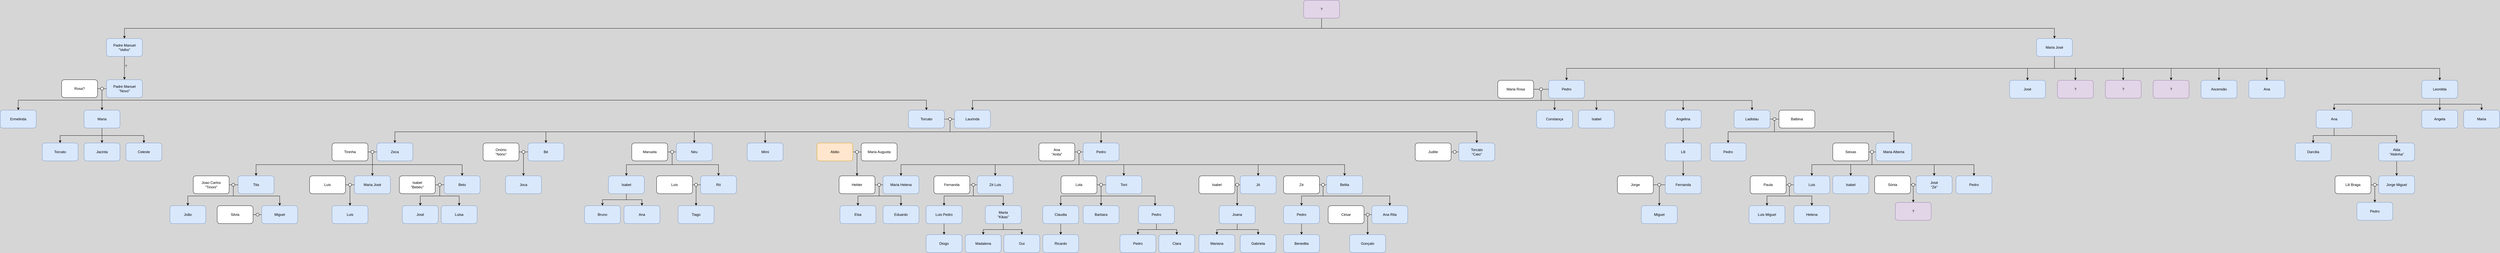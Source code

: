 <mxfile version="26.2.15">
  <diagram name="Page-1" id="10a91c8b-09ff-31b1-d368-03940ed4cc9e">
    <mxGraphModel dx="7297" dy="1895" grid="0" gridSize="10" guides="1" tooltips="1" connect="1" arrows="1" fold="1" page="1" pageScale="1" pageWidth="1100" pageHeight="850" background="#D6D6D6" math="0" shadow="0">
      <root>
        <mxCell id="0" />
        <mxCell id="1" parent="0" />
        <mxCell id="FM4OwIBT3BlbCwGh1Xsm-176" style="edgeStyle=orthogonalEdgeStyle;rounded=0;orthogonalLoop=1;jettySize=auto;html=1;exitX=0.5;exitY=1;exitDx=0;exitDy=0;entryX=0.5;entryY=0;entryDx=0;entryDy=0;" edge="1" parent="1" source="FM4OwIBT3BlbCwGh1Xsm-1" target="FM4OwIBT3BlbCwGh1Xsm-162">
          <mxGeometry relative="1" as="geometry" />
        </mxCell>
        <mxCell id="FM4OwIBT3BlbCwGh1Xsm-275" value="?" style="edgeLabel;html=1;align=center;verticalAlign=middle;resizable=0;points=[];labelBackgroundColor=none;" vertex="1" connectable="0" parent="FM4OwIBT3BlbCwGh1Xsm-176">
          <mxGeometry x="-0.204" relative="1" as="geometry">
            <mxPoint x="5" y="1" as="offset" />
          </mxGeometry>
        </mxCell>
        <mxCell id="FM4OwIBT3BlbCwGh1Xsm-1" value="Padre Manuel&lt;br&gt;&quot;Velho&quot;" style="rounded=1;whiteSpace=wrap;html=1;fillColor=#dae8fc;strokeColor=#6c8ebf;" vertex="1" parent="1">
          <mxGeometry x="-4588" y="80" width="120" height="60" as="geometry" />
        </mxCell>
        <mxCell id="FM4OwIBT3BlbCwGh1Xsm-5" style="edgeStyle=orthogonalEdgeStyle;rounded=0;orthogonalLoop=1;jettySize=auto;html=1;exitX=0.5;exitY=1;exitDx=0;exitDy=0;entryX=0.5;entryY=0;entryDx=0;entryDy=0;" edge="1" parent="1" source="FM4OwIBT3BlbCwGh1Xsm-2" target="FM4OwIBT3BlbCwGh1Xsm-4">
          <mxGeometry relative="1" as="geometry" />
        </mxCell>
        <mxCell id="FM4OwIBT3BlbCwGh1Xsm-13" style="edgeStyle=orthogonalEdgeStyle;rounded=0;orthogonalLoop=1;jettySize=auto;html=1;exitX=0.5;exitY=1;exitDx=0;exitDy=0;entryX=0.5;entryY=0;entryDx=0;entryDy=0;" edge="1" parent="1" source="FM4OwIBT3BlbCwGh1Xsm-2" target="FM4OwIBT3BlbCwGh1Xsm-6">
          <mxGeometry relative="1" as="geometry" />
        </mxCell>
        <mxCell id="FM4OwIBT3BlbCwGh1Xsm-14" style="edgeStyle=orthogonalEdgeStyle;rounded=0;orthogonalLoop=1;jettySize=auto;html=1;exitX=0.5;exitY=1;exitDx=0;exitDy=0;entryX=0.5;entryY=0;entryDx=0;entryDy=0;" edge="1" parent="1" source="FM4OwIBT3BlbCwGh1Xsm-2" target="FM4OwIBT3BlbCwGh1Xsm-7">
          <mxGeometry relative="1" as="geometry" />
        </mxCell>
        <mxCell id="FM4OwIBT3BlbCwGh1Xsm-15" style="edgeStyle=orthogonalEdgeStyle;rounded=0;orthogonalLoop=1;jettySize=auto;html=1;exitX=0.5;exitY=1;exitDx=0;exitDy=0;entryX=0.5;entryY=0;entryDx=0;entryDy=0;" edge="1" parent="1" source="FM4OwIBT3BlbCwGh1Xsm-2" target="FM4OwIBT3BlbCwGh1Xsm-8">
          <mxGeometry relative="1" as="geometry" />
        </mxCell>
        <mxCell id="FM4OwIBT3BlbCwGh1Xsm-16" style="edgeStyle=orthogonalEdgeStyle;rounded=0;orthogonalLoop=1;jettySize=auto;html=1;exitX=0.5;exitY=1;exitDx=0;exitDy=0;entryX=0.5;entryY=0;entryDx=0;entryDy=0;" edge="1" parent="1" source="FM4OwIBT3BlbCwGh1Xsm-2" target="FM4OwIBT3BlbCwGh1Xsm-9">
          <mxGeometry relative="1" as="geometry" />
        </mxCell>
        <mxCell id="FM4OwIBT3BlbCwGh1Xsm-17" style="edgeStyle=orthogonalEdgeStyle;rounded=0;orthogonalLoop=1;jettySize=auto;html=1;exitX=0.5;exitY=1;exitDx=0;exitDy=0;entryX=0.5;entryY=0;entryDx=0;entryDy=0;" edge="1" parent="1" source="FM4OwIBT3BlbCwGh1Xsm-2" target="FM4OwIBT3BlbCwGh1Xsm-10">
          <mxGeometry relative="1" as="geometry" />
        </mxCell>
        <mxCell id="FM4OwIBT3BlbCwGh1Xsm-18" style="edgeStyle=orthogonalEdgeStyle;rounded=0;orthogonalLoop=1;jettySize=auto;html=1;exitX=0.5;exitY=1;exitDx=0;exitDy=0;entryX=0.5;entryY=0;entryDx=0;entryDy=0;" edge="1" parent="1" source="FM4OwIBT3BlbCwGh1Xsm-2" target="FM4OwIBT3BlbCwGh1Xsm-11">
          <mxGeometry relative="1" as="geometry" />
        </mxCell>
        <mxCell id="FM4OwIBT3BlbCwGh1Xsm-19" style="edgeStyle=orthogonalEdgeStyle;rounded=0;orthogonalLoop=1;jettySize=auto;html=1;exitX=0.5;exitY=1;exitDx=0;exitDy=0;entryX=0.5;entryY=0;entryDx=0;entryDy=0;" edge="1" parent="1" source="FM4OwIBT3BlbCwGh1Xsm-2" target="FM4OwIBT3BlbCwGh1Xsm-12">
          <mxGeometry relative="1" as="geometry" />
        </mxCell>
        <mxCell id="FM4OwIBT3BlbCwGh1Xsm-2" value="Maria José" style="rounded=1;whiteSpace=wrap;html=1;fillColor=#dae8fc;strokeColor=#6c8ebf;" vertex="1" parent="1">
          <mxGeometry x="1864" y="80" width="120" height="60" as="geometry" />
        </mxCell>
        <mxCell id="FM4OwIBT3BlbCwGh1Xsm-4" value="Pedro" style="rounded=1;whiteSpace=wrap;html=1;fillColor=#dae8fc;strokeColor=#6c8ebf;" vertex="1" parent="1">
          <mxGeometry x="233" y="220" width="120" height="60" as="geometry" />
        </mxCell>
        <mxCell id="FM4OwIBT3BlbCwGh1Xsm-6" value="José" style="rounded=1;whiteSpace=wrap;html=1;fillColor=#dae8fc;strokeColor=#6c8ebf;" vertex="1" parent="1">
          <mxGeometry x="1774" y="220" width="120" height="60" as="geometry" />
        </mxCell>
        <mxCell id="FM4OwIBT3BlbCwGh1Xsm-7" value="?" style="rounded=1;whiteSpace=wrap;html=1;fillColor=#e1d5e7;strokeColor=#9673a6;" vertex="1" parent="1">
          <mxGeometry x="1934" y="220" width="120" height="60" as="geometry" />
        </mxCell>
        <mxCell id="FM4OwIBT3BlbCwGh1Xsm-8" value="?" style="rounded=1;whiteSpace=wrap;html=1;fillColor=#e1d5e7;strokeColor=#9673a6;" vertex="1" parent="1">
          <mxGeometry x="2094" y="220" width="120" height="60" as="geometry" />
        </mxCell>
        <mxCell id="FM4OwIBT3BlbCwGh1Xsm-9" value="?" style="rounded=1;whiteSpace=wrap;html=1;fillColor=#e1d5e7;strokeColor=#9673a6;" vertex="1" parent="1">
          <mxGeometry x="2254" y="220" width="120" height="60" as="geometry" />
        </mxCell>
        <mxCell id="FM4OwIBT3BlbCwGh1Xsm-10" value="Ascensão" style="rounded=1;whiteSpace=wrap;html=1;fillColor=#dae8fc;strokeColor=#6c8ebf;" vertex="1" parent="1">
          <mxGeometry x="2414" y="220" width="120" height="60" as="geometry" />
        </mxCell>
        <mxCell id="FM4OwIBT3BlbCwGh1Xsm-11" value="Ana" style="rounded=1;whiteSpace=wrap;html=1;fillColor=#dae8fc;strokeColor=#6c8ebf;" vertex="1" parent="1">
          <mxGeometry x="2574" y="220" width="120" height="60" as="geometry" />
        </mxCell>
        <mxCell id="FM4OwIBT3BlbCwGh1Xsm-159" style="edgeStyle=orthogonalEdgeStyle;rounded=0;orthogonalLoop=1;jettySize=auto;html=1;exitX=0.5;exitY=1;exitDx=0;exitDy=0;entryX=0.5;entryY=0;entryDx=0;entryDy=0;" edge="1" parent="1" source="FM4OwIBT3BlbCwGh1Xsm-12" target="FM4OwIBT3BlbCwGh1Xsm-152">
          <mxGeometry relative="1" as="geometry" />
        </mxCell>
        <mxCell id="FM4OwIBT3BlbCwGh1Xsm-160" style="edgeStyle=orthogonalEdgeStyle;rounded=0;orthogonalLoop=1;jettySize=auto;html=1;exitX=0.5;exitY=1;exitDx=0;exitDy=0;entryX=0.5;entryY=0;entryDx=0;entryDy=0;" edge="1" parent="1" source="FM4OwIBT3BlbCwGh1Xsm-12" target="FM4OwIBT3BlbCwGh1Xsm-153">
          <mxGeometry relative="1" as="geometry" />
        </mxCell>
        <mxCell id="FM4OwIBT3BlbCwGh1Xsm-161" style="edgeStyle=orthogonalEdgeStyle;rounded=0;orthogonalLoop=1;jettySize=auto;html=1;exitX=0.5;exitY=1;exitDx=0;exitDy=0;entryX=0.5;entryY=0;entryDx=0;entryDy=0;" edge="1" parent="1" source="FM4OwIBT3BlbCwGh1Xsm-12" target="FM4OwIBT3BlbCwGh1Xsm-154">
          <mxGeometry relative="1" as="geometry" />
        </mxCell>
        <mxCell id="FM4OwIBT3BlbCwGh1Xsm-12" value="Leonilda" style="rounded=1;whiteSpace=wrap;html=1;fillColor=#dae8fc;strokeColor=#6c8ebf;" vertex="1" parent="1">
          <mxGeometry x="3152" y="220" width="120" height="60" as="geometry" />
        </mxCell>
        <mxCell id="FM4OwIBT3BlbCwGh1Xsm-21" style="edgeStyle=orthogonalEdgeStyle;rounded=0;orthogonalLoop=1;jettySize=auto;html=1;exitX=1;exitY=0.5;exitDx=0;exitDy=0;entryX=0;entryY=0.5;entryDx=0;entryDy=0;endArrow=none;startFill=0;" edge="1" parent="1" source="FM4OwIBT3BlbCwGh1Xsm-22" target="FM4OwIBT3BlbCwGh1Xsm-4">
          <mxGeometry relative="1" as="geometry" />
        </mxCell>
        <mxCell id="FM4OwIBT3BlbCwGh1Xsm-20" value="Maria Rosa" style="rounded=1;whiteSpace=wrap;html=1;" vertex="1" parent="1">
          <mxGeometry x="63" y="220" width="120" height="60" as="geometry" />
        </mxCell>
        <mxCell id="FM4OwIBT3BlbCwGh1Xsm-23" value="" style="edgeStyle=orthogonalEdgeStyle;rounded=0;orthogonalLoop=1;jettySize=auto;html=1;exitX=1;exitY=0.5;exitDx=0;exitDy=0;entryX=0;entryY=0.5;entryDx=0;entryDy=0;endArrow=none;startFill=0;" edge="1" parent="1" source="FM4OwIBT3BlbCwGh1Xsm-20" target="FM4OwIBT3BlbCwGh1Xsm-22">
          <mxGeometry relative="1" as="geometry">
            <mxPoint x="203" y="250" as="sourcePoint" />
            <mxPoint x="233" y="250" as="targetPoint" />
          </mxGeometry>
        </mxCell>
        <mxCell id="FM4OwIBT3BlbCwGh1Xsm-25" style="edgeStyle=orthogonalEdgeStyle;rounded=0;orthogonalLoop=1;jettySize=auto;html=1;exitX=0.5;exitY=1;exitDx=0;exitDy=0;entryX=0.5;entryY=0;entryDx=0;entryDy=0;" edge="1" parent="1" source="FM4OwIBT3BlbCwGh1Xsm-22" target="FM4OwIBT3BlbCwGh1Xsm-24">
          <mxGeometry relative="1" as="geometry" />
        </mxCell>
        <mxCell id="FM4OwIBT3BlbCwGh1Xsm-30" style="edgeStyle=orthogonalEdgeStyle;rounded=0;orthogonalLoop=1;jettySize=auto;html=1;exitX=0.5;exitY=1;exitDx=0;exitDy=0;entryX=0.5;entryY=0;entryDx=0;entryDy=0;" edge="1" parent="1" source="FM4OwIBT3BlbCwGh1Xsm-22" target="FM4OwIBT3BlbCwGh1Xsm-26">
          <mxGeometry relative="1" as="geometry" />
        </mxCell>
        <mxCell id="FM4OwIBT3BlbCwGh1Xsm-31" style="edgeStyle=orthogonalEdgeStyle;rounded=0;orthogonalLoop=1;jettySize=auto;html=1;exitX=0.5;exitY=1;exitDx=0;exitDy=0;entryX=0.5;entryY=0;entryDx=0;entryDy=0;" edge="1" parent="1" source="FM4OwIBT3BlbCwGh1Xsm-22" target="FM4OwIBT3BlbCwGh1Xsm-27">
          <mxGeometry relative="1" as="geometry" />
        </mxCell>
        <mxCell id="FM4OwIBT3BlbCwGh1Xsm-32" style="edgeStyle=orthogonalEdgeStyle;rounded=0;orthogonalLoop=1;jettySize=auto;html=1;exitX=0.5;exitY=1;exitDx=0;exitDy=0;entryX=0.5;entryY=0;entryDx=0;entryDy=0;" edge="1" parent="1" source="FM4OwIBT3BlbCwGh1Xsm-22" target="FM4OwIBT3BlbCwGh1Xsm-28">
          <mxGeometry relative="1" as="geometry" />
        </mxCell>
        <mxCell id="FM4OwIBT3BlbCwGh1Xsm-33" style="edgeStyle=orthogonalEdgeStyle;rounded=0;orthogonalLoop=1;jettySize=auto;html=1;exitX=0.5;exitY=1;exitDx=0;exitDy=0;entryX=0.5;entryY=0;entryDx=0;entryDy=0;" edge="1" parent="1" source="FM4OwIBT3BlbCwGh1Xsm-22" target="FM4OwIBT3BlbCwGh1Xsm-29">
          <mxGeometry relative="1" as="geometry" />
        </mxCell>
        <mxCell id="FM4OwIBT3BlbCwGh1Xsm-22" value="" style="ellipse;whiteSpace=wrap;html=1;aspect=fixed;" vertex="1" parent="1">
          <mxGeometry x="203" y="245" width="10" height="10" as="geometry" />
        </mxCell>
        <mxCell id="FM4OwIBT3BlbCwGh1Xsm-36" style="edgeStyle=orthogonalEdgeStyle;rounded=0;orthogonalLoop=1;jettySize=auto;html=1;exitX=0;exitY=0.5;exitDx=0;exitDy=0;entryX=1;entryY=0.5;entryDx=0;entryDy=0;endArrow=none;startFill=0;" edge="1" parent="1" source="FM4OwIBT3BlbCwGh1Xsm-24" target="FM4OwIBT3BlbCwGh1Xsm-35">
          <mxGeometry relative="1" as="geometry" />
        </mxCell>
        <mxCell id="FM4OwIBT3BlbCwGh1Xsm-24" value="Laurinda" style="rounded=1;whiteSpace=wrap;html=1;fillColor=#dae8fc;strokeColor=#6c8ebf;" vertex="1" parent="1">
          <mxGeometry x="-1753" y="320" width="120" height="60" as="geometry" />
        </mxCell>
        <mxCell id="FM4OwIBT3BlbCwGh1Xsm-26" value="Constança" style="rounded=1;whiteSpace=wrap;html=1;fillColor=#dae8fc;strokeColor=#6c8ebf;" vertex="1" parent="1">
          <mxGeometry x="193" y="320" width="120" height="60" as="geometry" />
        </mxCell>
        <mxCell id="FM4OwIBT3BlbCwGh1Xsm-27" value="Isabel" style="rounded=1;whiteSpace=wrap;html=1;fillColor=#dae8fc;strokeColor=#6c8ebf;" vertex="1" parent="1">
          <mxGeometry x="333" y="320" width="120" height="60" as="geometry" />
        </mxCell>
        <mxCell id="FM4OwIBT3BlbCwGh1Xsm-39" style="edgeStyle=orthogonalEdgeStyle;rounded=0;orthogonalLoop=1;jettySize=auto;html=1;exitX=0.5;exitY=1;exitDx=0;exitDy=0;entryX=0.5;entryY=0;entryDx=0;entryDy=0;" edge="1" parent="1" source="FM4OwIBT3BlbCwGh1Xsm-28" target="FM4OwIBT3BlbCwGh1Xsm-38">
          <mxGeometry relative="1" as="geometry">
            <mxPoint x="683" y="410" as="sourcePoint" />
          </mxGeometry>
        </mxCell>
        <mxCell id="FM4OwIBT3BlbCwGh1Xsm-28" value="Angelina" style="rounded=1;whiteSpace=wrap;html=1;fillColor=#dae8fc;strokeColor=#6c8ebf;" vertex="1" parent="1">
          <mxGeometry x="623" y="320" width="120" height="60" as="geometry" />
        </mxCell>
        <mxCell id="FM4OwIBT3BlbCwGh1Xsm-44" style="edgeStyle=orthogonalEdgeStyle;rounded=0;orthogonalLoop=1;jettySize=auto;html=1;exitX=1;exitY=0.5;exitDx=0;exitDy=0;entryX=0;entryY=0.5;entryDx=0;entryDy=0;endArrow=none;startFill=0;" edge="1" parent="1" source="FM4OwIBT3BlbCwGh1Xsm-29" target="FM4OwIBT3BlbCwGh1Xsm-43">
          <mxGeometry relative="1" as="geometry" />
        </mxCell>
        <mxCell id="FM4OwIBT3BlbCwGh1Xsm-29" value="Ladislau" style="rounded=1;whiteSpace=wrap;html=1;fillColor=#dae8fc;strokeColor=#6c8ebf;" vertex="1" parent="1">
          <mxGeometry x="853" y="320" width="120" height="60" as="geometry" />
        </mxCell>
        <mxCell id="FM4OwIBT3BlbCwGh1Xsm-37" style="edgeStyle=orthogonalEdgeStyle;rounded=0;orthogonalLoop=1;jettySize=auto;html=1;exitX=1;exitY=0.5;exitDx=0;exitDy=0;entryX=0;entryY=0.5;entryDx=0;entryDy=0;endArrow=none;startFill=0;" edge="1" parent="1" source="FM4OwIBT3BlbCwGh1Xsm-259" target="FM4OwIBT3BlbCwGh1Xsm-35">
          <mxGeometry relative="1" as="geometry">
            <mxPoint x="-1783" y="350" as="sourcePoint" />
          </mxGeometry>
        </mxCell>
        <mxCell id="FM4OwIBT3BlbCwGh1Xsm-69" style="edgeStyle=orthogonalEdgeStyle;rounded=0;orthogonalLoop=1;jettySize=auto;html=1;exitX=0.5;exitY=1;exitDx=0;exitDy=0;entryX=0.5;entryY=0;entryDx=0;entryDy=0;" edge="1" parent="1" source="FM4OwIBT3BlbCwGh1Xsm-35" target="FM4OwIBT3BlbCwGh1Xsm-64">
          <mxGeometry relative="1" as="geometry" />
        </mxCell>
        <mxCell id="FM4OwIBT3BlbCwGh1Xsm-70" style="edgeStyle=orthogonalEdgeStyle;rounded=0;orthogonalLoop=1;jettySize=auto;html=1;exitX=0.5;exitY=1;exitDx=0;exitDy=0;entryX=0.5;entryY=0;entryDx=0;entryDy=0;" edge="1" parent="1" source="FM4OwIBT3BlbCwGh1Xsm-35" target="FM4OwIBT3BlbCwGh1Xsm-59">
          <mxGeometry relative="1" as="geometry" />
        </mxCell>
        <mxCell id="FM4OwIBT3BlbCwGh1Xsm-71" style="edgeStyle=orthogonalEdgeStyle;rounded=0;orthogonalLoop=1;jettySize=auto;html=1;exitX=0.5;exitY=1;exitDx=0;exitDy=0;entryX=0.5;entryY=0;entryDx=0;entryDy=0;" edge="1" parent="1" source="FM4OwIBT3BlbCwGh1Xsm-35" target="FM4OwIBT3BlbCwGh1Xsm-60">
          <mxGeometry relative="1" as="geometry" />
        </mxCell>
        <mxCell id="FM4OwIBT3BlbCwGh1Xsm-72" style="edgeStyle=orthogonalEdgeStyle;rounded=0;orthogonalLoop=1;jettySize=auto;html=1;exitX=0.5;exitY=1;exitDx=0;exitDy=0;entryX=0.5;entryY=0;entryDx=0;entryDy=0;" edge="1" parent="1" source="FM4OwIBT3BlbCwGh1Xsm-35" target="FM4OwIBT3BlbCwGh1Xsm-61">
          <mxGeometry relative="1" as="geometry" />
        </mxCell>
        <mxCell id="FM4OwIBT3BlbCwGh1Xsm-73" style="edgeStyle=orthogonalEdgeStyle;rounded=0;orthogonalLoop=1;jettySize=auto;html=1;exitX=0.5;exitY=1;exitDx=0;exitDy=0;entryX=0.5;entryY=0;entryDx=0;entryDy=0;" edge="1" parent="1" source="FM4OwIBT3BlbCwGh1Xsm-35" target="FM4OwIBT3BlbCwGh1Xsm-62">
          <mxGeometry relative="1" as="geometry" />
        </mxCell>
        <mxCell id="FM4OwIBT3BlbCwGh1Xsm-74" style="edgeStyle=orthogonalEdgeStyle;rounded=0;orthogonalLoop=1;jettySize=auto;html=1;exitX=0.5;exitY=1;exitDx=0;exitDy=0;entryX=0.5;entryY=0;entryDx=0;entryDy=0;" edge="1" parent="1" source="FM4OwIBT3BlbCwGh1Xsm-35" target="FM4OwIBT3BlbCwGh1Xsm-63">
          <mxGeometry relative="1" as="geometry" />
        </mxCell>
        <mxCell id="FM4OwIBT3BlbCwGh1Xsm-35" value="" style="ellipse;whiteSpace=wrap;html=1;aspect=fixed;" vertex="1" parent="1">
          <mxGeometry x="-1773" y="345" width="10" height="10" as="geometry" />
        </mxCell>
        <mxCell id="FM4OwIBT3BlbCwGh1Xsm-41" value="" style="edgeStyle=orthogonalEdgeStyle;rounded=0;orthogonalLoop=1;jettySize=auto;html=1;" edge="1" parent="1" source="FM4OwIBT3BlbCwGh1Xsm-38" target="FM4OwIBT3BlbCwGh1Xsm-40">
          <mxGeometry relative="1" as="geometry" />
        </mxCell>
        <mxCell id="FM4OwIBT3BlbCwGh1Xsm-38" value="Lili" style="rounded=1;whiteSpace=wrap;html=1;fillColor=#dae8fc;strokeColor=#6c8ebf;" vertex="1" parent="1">
          <mxGeometry x="623" y="430" width="120" height="60" as="geometry" />
        </mxCell>
        <mxCell id="FM4OwIBT3BlbCwGh1Xsm-270" value="" style="edgeStyle=orthogonalEdgeStyle;rounded=0;orthogonalLoop=1;jettySize=auto;html=1;exitX=0.5;exitY=1;exitDx=0;exitDy=0;" edge="1" parent="1" source="FM4OwIBT3BlbCwGh1Xsm-272" target="FM4OwIBT3BlbCwGh1Xsm-269">
          <mxGeometry relative="1" as="geometry" />
        </mxCell>
        <mxCell id="FM4OwIBT3BlbCwGh1Xsm-274" style="edgeStyle=orthogonalEdgeStyle;rounded=0;orthogonalLoop=1;jettySize=auto;html=1;exitX=0;exitY=0.5;exitDx=0;exitDy=0;entryX=1;entryY=0.5;entryDx=0;entryDy=0;endArrow=none;startFill=0;" edge="1" parent="1" source="FM4OwIBT3BlbCwGh1Xsm-40" target="FM4OwIBT3BlbCwGh1Xsm-272">
          <mxGeometry relative="1" as="geometry" />
        </mxCell>
        <mxCell id="FM4OwIBT3BlbCwGh1Xsm-40" value="Fernanda" style="rounded=1;whiteSpace=wrap;html=1;fillColor=#dae8fc;strokeColor=#6c8ebf;" vertex="1" parent="1">
          <mxGeometry x="623" y="540" width="120" height="60" as="geometry" />
        </mxCell>
        <mxCell id="FM4OwIBT3BlbCwGh1Xsm-45" style="edgeStyle=orthogonalEdgeStyle;rounded=0;orthogonalLoop=1;jettySize=auto;html=1;exitX=0;exitY=0.5;exitDx=0;exitDy=0;entryX=1;entryY=0.5;entryDx=0;entryDy=0;endArrow=none;startFill=0;" edge="1" parent="1" source="FM4OwIBT3BlbCwGh1Xsm-42" target="FM4OwIBT3BlbCwGh1Xsm-43">
          <mxGeometry relative="1" as="geometry" />
        </mxCell>
        <mxCell id="FM4OwIBT3BlbCwGh1Xsm-42" value="Balbina" style="rounded=1;whiteSpace=wrap;html=1;" vertex="1" parent="1">
          <mxGeometry x="1003" y="320" width="120" height="60" as="geometry" />
        </mxCell>
        <mxCell id="FM4OwIBT3BlbCwGh1Xsm-52" style="edgeStyle=orthogonalEdgeStyle;rounded=0;orthogonalLoop=1;jettySize=auto;html=1;exitX=0.5;exitY=1;exitDx=0;exitDy=0;entryX=0.5;entryY=0;entryDx=0;entryDy=0;" edge="1" parent="1" source="FM4OwIBT3BlbCwGh1Xsm-43" target="FM4OwIBT3BlbCwGh1Xsm-46">
          <mxGeometry relative="1" as="geometry" />
        </mxCell>
        <mxCell id="FM4OwIBT3BlbCwGh1Xsm-53" style="edgeStyle=orthogonalEdgeStyle;rounded=0;orthogonalLoop=1;jettySize=auto;html=1;exitX=0.5;exitY=1;exitDx=0;exitDy=0;entryX=0.5;entryY=0;entryDx=0;entryDy=0;" edge="1" parent="1" source="FM4OwIBT3BlbCwGh1Xsm-43" target="FM4OwIBT3BlbCwGh1Xsm-47">
          <mxGeometry relative="1" as="geometry" />
        </mxCell>
        <mxCell id="FM4OwIBT3BlbCwGh1Xsm-43" value="" style="ellipse;whiteSpace=wrap;html=1;aspect=fixed;" vertex="1" parent="1">
          <mxGeometry x="983" y="345" width="10" height="10" as="geometry" />
        </mxCell>
        <mxCell id="FM4OwIBT3BlbCwGh1Xsm-46" value="Pedro" style="rounded=1;whiteSpace=wrap;html=1;fillColor=#dae8fc;strokeColor=#6c8ebf;" vertex="1" parent="1">
          <mxGeometry x="773" y="430" width="120" height="60" as="geometry" />
        </mxCell>
        <mxCell id="FM4OwIBT3BlbCwGh1Xsm-54" style="edgeStyle=orthogonalEdgeStyle;rounded=0;orthogonalLoop=1;jettySize=auto;html=1;exitX=0.5;exitY=1;exitDx=0;exitDy=0;entryX=0.5;entryY=0;entryDx=0;entryDy=0;" edge="1" parent="1" source="FM4OwIBT3BlbCwGh1Xsm-213" target="FM4OwIBT3BlbCwGh1Xsm-48">
          <mxGeometry relative="1" as="geometry" />
        </mxCell>
        <mxCell id="FM4OwIBT3BlbCwGh1Xsm-55" style="edgeStyle=orthogonalEdgeStyle;rounded=0;orthogonalLoop=1;jettySize=auto;html=1;exitX=0.5;exitY=1;exitDx=0;exitDy=0;entryX=0.5;entryY=0;entryDx=0;entryDy=0;" edge="1" parent="1" source="FM4OwIBT3BlbCwGh1Xsm-213" target="FM4OwIBT3BlbCwGh1Xsm-49">
          <mxGeometry relative="1" as="geometry" />
        </mxCell>
        <mxCell id="FM4OwIBT3BlbCwGh1Xsm-57" style="edgeStyle=orthogonalEdgeStyle;rounded=0;orthogonalLoop=1;jettySize=auto;html=1;exitX=0.5;exitY=1;exitDx=0;exitDy=0;entryX=0.5;entryY=0;entryDx=0;entryDy=0;" edge="1" parent="1" source="FM4OwIBT3BlbCwGh1Xsm-213" target="FM4OwIBT3BlbCwGh1Xsm-50">
          <mxGeometry relative="1" as="geometry" />
        </mxCell>
        <mxCell id="FM4OwIBT3BlbCwGh1Xsm-58" style="edgeStyle=orthogonalEdgeStyle;rounded=0;orthogonalLoop=1;jettySize=auto;html=1;exitX=0.5;exitY=1;exitDx=0;exitDy=0;entryX=0.5;entryY=0;entryDx=0;entryDy=0;" edge="1" parent="1" source="FM4OwIBT3BlbCwGh1Xsm-213" target="FM4OwIBT3BlbCwGh1Xsm-51">
          <mxGeometry relative="1" as="geometry" />
        </mxCell>
        <mxCell id="FM4OwIBT3BlbCwGh1Xsm-214" style="edgeStyle=orthogonalEdgeStyle;rounded=0;orthogonalLoop=1;jettySize=auto;html=1;exitX=0;exitY=0.5;exitDx=0;exitDy=0;entryX=1;entryY=0.5;entryDx=0;entryDy=0;endArrow=none;startFill=0;" edge="1" parent="1" source="FM4OwIBT3BlbCwGh1Xsm-47" target="FM4OwIBT3BlbCwGh1Xsm-213">
          <mxGeometry relative="1" as="geometry" />
        </mxCell>
        <mxCell id="FM4OwIBT3BlbCwGh1Xsm-47" value="Maria Alberta" style="rounded=1;whiteSpace=wrap;html=1;fillColor=#dae8fc;strokeColor=#6c8ebf;" vertex="1" parent="1">
          <mxGeometry x="1327" y="430" width="120" height="60" as="geometry" />
        </mxCell>
        <mxCell id="FM4OwIBT3BlbCwGh1Xsm-220" style="edgeStyle=orthogonalEdgeStyle;rounded=0;orthogonalLoop=1;jettySize=auto;html=1;exitX=0;exitY=0.5;exitDx=0;exitDy=0;entryX=1;entryY=0.5;entryDx=0;entryDy=0;endArrow=none;startFill=0;" edge="1" parent="1" source="FM4OwIBT3BlbCwGh1Xsm-48" target="FM4OwIBT3BlbCwGh1Xsm-217">
          <mxGeometry relative="1" as="geometry" />
        </mxCell>
        <mxCell id="FM4OwIBT3BlbCwGh1Xsm-48" value="Luis" style="rounded=1;whiteSpace=wrap;html=1;fillColor=#dae8fc;strokeColor=#6c8ebf;" vertex="1" parent="1">
          <mxGeometry x="1053" y="540" width="120" height="60" as="geometry" />
        </mxCell>
        <mxCell id="FM4OwIBT3BlbCwGh1Xsm-49" value="Isabel" style="rounded=1;whiteSpace=wrap;html=1;fillColor=#dae8fc;strokeColor=#6c8ebf;" vertex="1" parent="1">
          <mxGeometry x="1183" y="540" width="120" height="60" as="geometry" />
        </mxCell>
        <mxCell id="FM4OwIBT3BlbCwGh1Xsm-224" style="edgeStyle=orthogonalEdgeStyle;rounded=0;orthogonalLoop=1;jettySize=auto;html=1;exitX=0;exitY=0.5;exitDx=0;exitDy=0;entryX=1;entryY=0.5;entryDx=0;entryDy=0;endArrow=none;startFill=0;" edge="1" parent="1" source="FM4OwIBT3BlbCwGh1Xsm-50" target="FM4OwIBT3BlbCwGh1Xsm-223">
          <mxGeometry relative="1" as="geometry" />
        </mxCell>
        <mxCell id="FM4OwIBT3BlbCwGh1Xsm-50" value="José&lt;br&gt;&quot;Zé&quot;" style="rounded=1;whiteSpace=wrap;html=1;fillColor=#dae8fc;strokeColor=#6c8ebf;" vertex="1" parent="1">
          <mxGeometry x="1462" y="540" width="120" height="60" as="geometry" />
        </mxCell>
        <mxCell id="FM4OwIBT3BlbCwGh1Xsm-51" value="Pedro" style="rounded=1;whiteSpace=wrap;html=1;fillColor=#dae8fc;strokeColor=#6c8ebf;" vertex="1" parent="1">
          <mxGeometry x="1595" y="540" width="120" height="60" as="geometry" />
        </mxCell>
        <mxCell id="FM4OwIBT3BlbCwGh1Xsm-78" style="edgeStyle=orthogonalEdgeStyle;rounded=0;orthogonalLoop=1;jettySize=auto;html=1;exitX=0;exitY=0.5;exitDx=0;exitDy=0;entryX=1;entryY=0.5;entryDx=0;entryDy=0;endArrow=none;startFill=0;" edge="1" parent="1" source="FM4OwIBT3BlbCwGh1Xsm-59" target="FM4OwIBT3BlbCwGh1Xsm-76">
          <mxGeometry relative="1" as="geometry" />
        </mxCell>
        <mxCell id="FM4OwIBT3BlbCwGh1Xsm-59" value="Bé" style="rounded=1;whiteSpace=wrap;html=1;fillColor=#dae8fc;strokeColor=#6c8ebf;" vertex="1" parent="1">
          <mxGeometry x="-3179" y="430" width="120" height="60" as="geometry" />
        </mxCell>
        <mxCell id="FM4OwIBT3BlbCwGh1Xsm-113" style="edgeStyle=orthogonalEdgeStyle;rounded=0;orthogonalLoop=1;jettySize=auto;html=1;exitX=0.5;exitY=1;exitDx=0;exitDy=0;entryX=0.5;entryY=0;entryDx=0;entryDy=0;" edge="1" parent="1" source="FM4OwIBT3BlbCwGh1Xsm-178" target="FM4OwIBT3BlbCwGh1Xsm-109">
          <mxGeometry relative="1" as="geometry" />
        </mxCell>
        <mxCell id="FM4OwIBT3BlbCwGh1Xsm-114" style="edgeStyle=orthogonalEdgeStyle;rounded=0;orthogonalLoop=1;jettySize=auto;html=1;exitX=0.5;exitY=1;exitDx=0;exitDy=0;entryX=0.5;entryY=0;entryDx=0;entryDy=0;" edge="1" parent="1" source="FM4OwIBT3BlbCwGh1Xsm-178" target="FM4OwIBT3BlbCwGh1Xsm-110">
          <mxGeometry relative="1" as="geometry">
            <mxPoint x="-2592" y="540" as="targetPoint" />
          </mxGeometry>
        </mxCell>
        <mxCell id="FM4OwIBT3BlbCwGh1Xsm-179" style="edgeStyle=orthogonalEdgeStyle;rounded=0;orthogonalLoop=1;jettySize=auto;html=1;exitX=0;exitY=0.5;exitDx=0;exitDy=0;entryX=1;entryY=0.5;entryDx=0;entryDy=0;endArrow=none;startFill=0;" edge="1" parent="1" source="FM4OwIBT3BlbCwGh1Xsm-60" target="FM4OwIBT3BlbCwGh1Xsm-178">
          <mxGeometry relative="1" as="geometry" />
        </mxCell>
        <mxCell id="FM4OwIBT3BlbCwGh1Xsm-60" value="Néu" style="rounded=1;whiteSpace=wrap;html=1;fillColor=#dae8fc;strokeColor=#6c8ebf;" vertex="1" parent="1">
          <mxGeometry x="-2683" y="430" width="120" height="60" as="geometry" />
        </mxCell>
        <mxCell id="FM4OwIBT3BlbCwGh1Xsm-61" value="Mimi" style="rounded=1;whiteSpace=wrap;html=1;fillColor=#dae8fc;strokeColor=#6c8ebf;" vertex="1" parent="1">
          <mxGeometry x="-2446" y="430" width="120" height="60" as="geometry" />
        </mxCell>
        <mxCell id="FM4OwIBT3BlbCwGh1Xsm-120" style="edgeStyle=orthogonalEdgeStyle;rounded=0;orthogonalLoop=1;jettySize=auto;html=1;exitX=0.5;exitY=1;exitDx=0;exitDy=0;entryX=0.5;entryY=0;entryDx=0;entryDy=0;" edge="1" parent="1" source="FM4OwIBT3BlbCwGh1Xsm-286" target="FM4OwIBT3BlbCwGh1Xsm-115">
          <mxGeometry relative="1" as="geometry" />
        </mxCell>
        <mxCell id="FM4OwIBT3BlbCwGh1Xsm-121" style="edgeStyle=orthogonalEdgeStyle;rounded=0;orthogonalLoop=1;jettySize=auto;html=1;exitX=0.5;exitY=1;exitDx=0;exitDy=0;entryX=0.5;entryY=0;entryDx=0;entryDy=0;" edge="1" parent="1" source="FM4OwIBT3BlbCwGh1Xsm-286" target="FM4OwIBT3BlbCwGh1Xsm-116">
          <mxGeometry relative="1" as="geometry" />
        </mxCell>
        <mxCell id="FM4OwIBT3BlbCwGh1Xsm-122" style="edgeStyle=orthogonalEdgeStyle;rounded=0;orthogonalLoop=1;jettySize=auto;html=1;exitX=0.5;exitY=1;exitDx=0;exitDy=0;entryX=0.5;entryY=0;entryDx=0;entryDy=0;" edge="1" parent="1" source="FM4OwIBT3BlbCwGh1Xsm-286" target="FM4OwIBT3BlbCwGh1Xsm-117">
          <mxGeometry relative="1" as="geometry" />
        </mxCell>
        <mxCell id="FM4OwIBT3BlbCwGh1Xsm-123" style="edgeStyle=orthogonalEdgeStyle;rounded=0;orthogonalLoop=1;jettySize=auto;html=1;exitX=0.5;exitY=1;exitDx=0;exitDy=0;entryX=0.5;entryY=0;entryDx=0;entryDy=0;" edge="1" parent="1" source="FM4OwIBT3BlbCwGh1Xsm-286" target="FM4OwIBT3BlbCwGh1Xsm-118">
          <mxGeometry relative="1" as="geometry" />
        </mxCell>
        <mxCell id="FM4OwIBT3BlbCwGh1Xsm-124" style="edgeStyle=orthogonalEdgeStyle;rounded=0;orthogonalLoop=1;jettySize=auto;html=1;exitX=0.5;exitY=1;exitDx=0;exitDy=0;entryX=0.5;entryY=0;entryDx=0;entryDy=0;" edge="1" parent="1" source="FM4OwIBT3BlbCwGh1Xsm-286" target="FM4OwIBT3BlbCwGh1Xsm-119">
          <mxGeometry relative="1" as="geometry" />
        </mxCell>
        <mxCell id="FM4OwIBT3BlbCwGh1Xsm-287" style="edgeStyle=orthogonalEdgeStyle;rounded=0;orthogonalLoop=1;jettySize=auto;html=1;exitX=0;exitY=0.5;exitDx=0;exitDy=0;entryX=1;entryY=0.5;entryDx=0;entryDy=0;endArrow=none;startFill=0;" edge="1" parent="1" source="FM4OwIBT3BlbCwGh1Xsm-62" target="FM4OwIBT3BlbCwGh1Xsm-286">
          <mxGeometry relative="1" as="geometry" />
        </mxCell>
        <mxCell id="FM4OwIBT3BlbCwGh1Xsm-62" value="Pedro" style="rounded=1;whiteSpace=wrap;html=1;fillColor=#dae8fc;strokeColor=#6c8ebf;" vertex="1" parent="1">
          <mxGeometry x="-1323" y="430" width="120" height="60" as="geometry" />
        </mxCell>
        <mxCell id="FM4OwIBT3BlbCwGh1Xsm-283" style="edgeStyle=orthogonalEdgeStyle;rounded=0;orthogonalLoop=1;jettySize=auto;html=1;exitX=0;exitY=0.5;exitDx=0;exitDy=0;entryX=1;entryY=0.5;entryDx=0;entryDy=0;endArrow=none;startFill=0;" edge="1" parent="1" source="FM4OwIBT3BlbCwGh1Xsm-63" target="FM4OwIBT3BlbCwGh1Xsm-282">
          <mxGeometry relative="1" as="geometry" />
        </mxCell>
        <mxCell id="FM4OwIBT3BlbCwGh1Xsm-63" value="Torcato&lt;br&gt;&quot;Cato&quot;" style="rounded=1;whiteSpace=wrap;html=1;fillColor=#dae8fc;strokeColor=#6c8ebf;" vertex="1" parent="1">
          <mxGeometry x="-67" y="430" width="120" height="60" as="geometry" />
        </mxCell>
        <mxCell id="FM4OwIBT3BlbCwGh1Xsm-67" style="edgeStyle=orthogonalEdgeStyle;rounded=0;orthogonalLoop=1;jettySize=auto;html=1;exitX=0;exitY=0.5;exitDx=0;exitDy=0;entryX=1;entryY=0.5;entryDx=0;entryDy=0;endArrow=none;startFill=0;" edge="1" parent="1" source="FM4OwIBT3BlbCwGh1Xsm-64" target="FM4OwIBT3BlbCwGh1Xsm-66">
          <mxGeometry relative="1" as="geometry" />
        </mxCell>
        <mxCell id="FM4OwIBT3BlbCwGh1Xsm-64" value="Zeca" style="rounded=1;whiteSpace=wrap;html=1;fillColor=#dae8fc;strokeColor=#6c8ebf;" vertex="1" parent="1">
          <mxGeometry x="-3684" y="430" width="120" height="60" as="geometry" />
        </mxCell>
        <mxCell id="FM4OwIBT3BlbCwGh1Xsm-68" style="edgeStyle=orthogonalEdgeStyle;rounded=0;orthogonalLoop=1;jettySize=auto;html=1;exitX=1;exitY=0.5;exitDx=0;exitDy=0;entryX=0;entryY=0.5;entryDx=0;entryDy=0;endArrow=none;startFill=0;" edge="1" parent="1" source="FM4OwIBT3BlbCwGh1Xsm-65" target="FM4OwIBT3BlbCwGh1Xsm-66">
          <mxGeometry relative="1" as="geometry" />
        </mxCell>
        <mxCell id="FM4OwIBT3BlbCwGh1Xsm-65" value="Tininha" style="rounded=1;whiteSpace=wrap;html=1;" vertex="1" parent="1">
          <mxGeometry x="-3834" y="430" width="120" height="60" as="geometry" />
        </mxCell>
        <mxCell id="FM4OwIBT3BlbCwGh1Xsm-82" style="edgeStyle=orthogonalEdgeStyle;rounded=0;orthogonalLoop=1;jettySize=auto;html=1;exitX=0.5;exitY=1;exitDx=0;exitDy=0;entryX=0.5;entryY=0;entryDx=0;entryDy=0;" edge="1" parent="1" source="FM4OwIBT3BlbCwGh1Xsm-66" target="FM4OwIBT3BlbCwGh1Xsm-80">
          <mxGeometry relative="1" as="geometry" />
        </mxCell>
        <mxCell id="FM4OwIBT3BlbCwGh1Xsm-83" style="edgeStyle=orthogonalEdgeStyle;rounded=0;orthogonalLoop=1;jettySize=auto;html=1;exitX=0.5;exitY=1;exitDx=0;exitDy=0;entryX=0.5;entryY=0;entryDx=0;entryDy=0;" edge="1" parent="1" source="FM4OwIBT3BlbCwGh1Xsm-66" target="FM4OwIBT3BlbCwGh1Xsm-79">
          <mxGeometry relative="1" as="geometry" />
        </mxCell>
        <mxCell id="FM4OwIBT3BlbCwGh1Xsm-84" style="edgeStyle=orthogonalEdgeStyle;rounded=0;orthogonalLoop=1;jettySize=auto;html=1;exitX=0.5;exitY=1;exitDx=0;exitDy=0;entryX=0.5;entryY=0;entryDx=0;entryDy=0;" edge="1" parent="1" source="FM4OwIBT3BlbCwGh1Xsm-66" target="FM4OwIBT3BlbCwGh1Xsm-81">
          <mxGeometry relative="1" as="geometry" />
        </mxCell>
        <mxCell id="FM4OwIBT3BlbCwGh1Xsm-66" value="" style="ellipse;whiteSpace=wrap;html=1;aspect=fixed;" vertex="1" parent="1">
          <mxGeometry x="-3704" y="455" width="10" height="10" as="geometry" />
        </mxCell>
        <mxCell id="FM4OwIBT3BlbCwGh1Xsm-77" style="edgeStyle=orthogonalEdgeStyle;rounded=0;orthogonalLoop=1;jettySize=auto;html=1;exitX=1;exitY=0.5;exitDx=0;exitDy=0;entryX=0;entryY=0.5;entryDx=0;entryDy=0;endArrow=none;startFill=0;" edge="1" parent="1" source="FM4OwIBT3BlbCwGh1Xsm-75" target="FM4OwIBT3BlbCwGh1Xsm-76">
          <mxGeometry relative="1" as="geometry" />
        </mxCell>
        <mxCell id="FM4OwIBT3BlbCwGh1Xsm-75" value="Onório&lt;br&gt;&quot;Nório&quot;" style="rounded=1;whiteSpace=wrap;html=1;" vertex="1" parent="1">
          <mxGeometry x="-3329" y="430" width="120" height="60" as="geometry" />
        </mxCell>
        <mxCell id="FM4OwIBT3BlbCwGh1Xsm-108" style="edgeStyle=orthogonalEdgeStyle;rounded=0;orthogonalLoop=1;jettySize=auto;html=1;exitX=0.5;exitY=1;exitDx=0;exitDy=0;entryX=0.5;entryY=0;entryDx=0;entryDy=0;" edge="1" parent="1" source="FM4OwIBT3BlbCwGh1Xsm-76" target="FM4OwIBT3BlbCwGh1Xsm-107">
          <mxGeometry relative="1" as="geometry" />
        </mxCell>
        <mxCell id="FM4OwIBT3BlbCwGh1Xsm-76" value="" style="ellipse;whiteSpace=wrap;html=1;aspect=fixed;" vertex="1" parent="1">
          <mxGeometry x="-3199" y="455" width="10" height="10" as="geometry" />
        </mxCell>
        <mxCell id="FM4OwIBT3BlbCwGh1Xsm-88" style="edgeStyle=orthogonalEdgeStyle;rounded=0;orthogonalLoop=1;jettySize=auto;html=1;exitX=0;exitY=0.5;exitDx=0;exitDy=0;entryX=1;entryY=0.5;entryDx=0;entryDy=0;endArrow=none;startFill=0;" edge="1" parent="1" source="FM4OwIBT3BlbCwGh1Xsm-79" target="FM4OwIBT3BlbCwGh1Xsm-86">
          <mxGeometry relative="1" as="geometry" />
        </mxCell>
        <mxCell id="FM4OwIBT3BlbCwGh1Xsm-79" value="Tita" style="rounded=1;whiteSpace=wrap;html=1;fillColor=#dae8fc;strokeColor=#6c8ebf;" vertex="1" parent="1">
          <mxGeometry x="-4148" y="540" width="120" height="60" as="geometry" />
        </mxCell>
        <mxCell id="FM4OwIBT3BlbCwGh1Xsm-91" style="edgeStyle=orthogonalEdgeStyle;rounded=0;orthogonalLoop=1;jettySize=auto;html=1;exitX=0;exitY=0.5;exitDx=0;exitDy=0;entryX=1;entryY=0.5;entryDx=0;entryDy=0;endArrow=none;startFill=0;" edge="1" parent="1" source="FM4OwIBT3BlbCwGh1Xsm-80" target="FM4OwIBT3BlbCwGh1Xsm-90">
          <mxGeometry relative="1" as="geometry" />
        </mxCell>
        <mxCell id="FM4OwIBT3BlbCwGh1Xsm-80" value="Maria José" style="rounded=1;whiteSpace=wrap;html=1;fillColor=#dae8fc;strokeColor=#6c8ebf;" vertex="1" parent="1">
          <mxGeometry x="-3759" y="540" width="120" height="60" as="geometry" />
        </mxCell>
        <mxCell id="FM4OwIBT3BlbCwGh1Xsm-95" style="edgeStyle=orthogonalEdgeStyle;rounded=0;orthogonalLoop=1;jettySize=auto;html=1;exitX=0;exitY=0.5;exitDx=0;exitDy=0;entryX=1;entryY=0.5;entryDx=0;entryDy=0;endArrow=none;startFill=0;" edge="1" parent="1" source="FM4OwIBT3BlbCwGh1Xsm-81" target="FM4OwIBT3BlbCwGh1Xsm-94">
          <mxGeometry relative="1" as="geometry" />
        </mxCell>
        <mxCell id="FM4OwIBT3BlbCwGh1Xsm-81" value="Beto" style="rounded=1;whiteSpace=wrap;html=1;fillColor=#dae8fc;strokeColor=#6c8ebf;" vertex="1" parent="1">
          <mxGeometry x="-3459" y="540" width="120" height="60" as="geometry" />
        </mxCell>
        <mxCell id="FM4OwIBT3BlbCwGh1Xsm-87" style="edgeStyle=orthogonalEdgeStyle;rounded=0;orthogonalLoop=1;jettySize=auto;html=1;exitX=1;exitY=0.5;exitDx=0;exitDy=0;entryX=0;entryY=0.5;entryDx=0;entryDy=0;endArrow=none;startFill=0;" edge="1" parent="1" source="FM4OwIBT3BlbCwGh1Xsm-85">
          <mxGeometry relative="1" as="geometry">
            <mxPoint x="-4168" y="570" as="targetPoint" />
          </mxGeometry>
        </mxCell>
        <mxCell id="FM4OwIBT3BlbCwGh1Xsm-85" value="Joao Carlos&lt;div&gt;&quot;Tinoni&quot;&lt;/div&gt;" style="rounded=1;whiteSpace=wrap;html=1;" vertex="1" parent="1">
          <mxGeometry x="-4298" y="540" width="120" height="60" as="geometry" />
        </mxCell>
        <mxCell id="FM4OwIBT3BlbCwGh1Xsm-98" style="edgeStyle=orthogonalEdgeStyle;rounded=0;orthogonalLoop=1;jettySize=auto;html=1;exitX=0.5;exitY=1;exitDx=0;exitDy=0;entryX=0.5;entryY=0;entryDx=0;entryDy=0;" edge="1" parent="1" source="FM4OwIBT3BlbCwGh1Xsm-86" target="FM4OwIBT3BlbCwGh1Xsm-97">
          <mxGeometry relative="1" as="geometry" />
        </mxCell>
        <mxCell id="FM4OwIBT3BlbCwGh1Xsm-100" style="edgeStyle=orthogonalEdgeStyle;rounded=0;orthogonalLoop=1;jettySize=auto;html=1;exitX=0.5;exitY=1;exitDx=0;exitDy=0;entryX=0.5;entryY=0;entryDx=0;entryDy=0;" edge="1" parent="1" source="FM4OwIBT3BlbCwGh1Xsm-86" target="FM4OwIBT3BlbCwGh1Xsm-99">
          <mxGeometry relative="1" as="geometry" />
        </mxCell>
        <mxCell id="FM4OwIBT3BlbCwGh1Xsm-86" value="" style="ellipse;whiteSpace=wrap;html=1;aspect=fixed;" vertex="1" parent="1">
          <mxGeometry x="-4169" y="565" width="10" height="10" as="geometry" />
        </mxCell>
        <mxCell id="FM4OwIBT3BlbCwGh1Xsm-92" style="edgeStyle=orthogonalEdgeStyle;rounded=0;orthogonalLoop=1;jettySize=auto;html=1;exitX=1;exitY=0.5;exitDx=0;exitDy=0;entryX=0;entryY=0.5;entryDx=0;entryDy=0;endArrow=none;startFill=0;" edge="1" parent="1" source="FM4OwIBT3BlbCwGh1Xsm-89" target="FM4OwIBT3BlbCwGh1Xsm-90">
          <mxGeometry relative="1" as="geometry" />
        </mxCell>
        <mxCell id="FM4OwIBT3BlbCwGh1Xsm-89" value="Luis" style="rounded=1;whiteSpace=wrap;html=1;" vertex="1" parent="1">
          <mxGeometry x="-3909" y="540" width="120" height="60" as="geometry" />
        </mxCell>
        <mxCell id="FM4OwIBT3BlbCwGh1Xsm-102" style="edgeStyle=orthogonalEdgeStyle;rounded=0;orthogonalLoop=1;jettySize=auto;html=1;exitX=0.5;exitY=1;exitDx=0;exitDy=0;entryX=0.5;entryY=0;entryDx=0;entryDy=0;" edge="1" parent="1" source="FM4OwIBT3BlbCwGh1Xsm-90" target="FM4OwIBT3BlbCwGh1Xsm-101">
          <mxGeometry relative="1" as="geometry" />
        </mxCell>
        <mxCell id="FM4OwIBT3BlbCwGh1Xsm-90" value="" style="ellipse;whiteSpace=wrap;html=1;aspect=fixed;" vertex="1" parent="1">
          <mxGeometry x="-3779" y="565" width="10" height="10" as="geometry" />
        </mxCell>
        <mxCell id="FM4OwIBT3BlbCwGh1Xsm-96" style="edgeStyle=orthogonalEdgeStyle;rounded=0;orthogonalLoop=1;jettySize=auto;html=1;exitX=1;exitY=0.5;exitDx=0;exitDy=0;entryX=0;entryY=0.5;entryDx=0;entryDy=0;endArrow=none;startFill=0;" edge="1" parent="1" source="FM4OwIBT3BlbCwGh1Xsm-93" target="FM4OwIBT3BlbCwGh1Xsm-94">
          <mxGeometry relative="1" as="geometry" />
        </mxCell>
        <mxCell id="FM4OwIBT3BlbCwGh1Xsm-93" value="Isabel&lt;br&gt;&quot;Bebéu&quot;" style="rounded=1;whiteSpace=wrap;html=1;" vertex="1" parent="1">
          <mxGeometry x="-3609" y="540" width="120" height="60" as="geometry" />
        </mxCell>
        <mxCell id="FM4OwIBT3BlbCwGh1Xsm-105" style="edgeStyle=orthogonalEdgeStyle;rounded=0;orthogonalLoop=1;jettySize=auto;html=1;exitX=0.5;exitY=1;exitDx=0;exitDy=0;entryX=0.5;entryY=0;entryDx=0;entryDy=0;" edge="1" parent="1" source="FM4OwIBT3BlbCwGh1Xsm-94" target="FM4OwIBT3BlbCwGh1Xsm-103">
          <mxGeometry relative="1" as="geometry" />
        </mxCell>
        <mxCell id="FM4OwIBT3BlbCwGh1Xsm-106" style="edgeStyle=orthogonalEdgeStyle;rounded=0;orthogonalLoop=1;jettySize=auto;html=1;exitX=0.5;exitY=1;exitDx=0;exitDy=0;entryX=0.5;entryY=0;entryDx=0;entryDy=0;" edge="1" parent="1" source="FM4OwIBT3BlbCwGh1Xsm-94" target="FM4OwIBT3BlbCwGh1Xsm-104">
          <mxGeometry relative="1" as="geometry" />
        </mxCell>
        <mxCell id="FM4OwIBT3BlbCwGh1Xsm-94" value="" style="ellipse;whiteSpace=wrap;html=1;aspect=fixed;" vertex="1" parent="1">
          <mxGeometry x="-3479" y="565" width="10" height="10" as="geometry" />
        </mxCell>
        <mxCell id="FM4OwIBT3BlbCwGh1Xsm-97" value="João" style="rounded=1;whiteSpace=wrap;html=1;fillColor=#dae8fc;strokeColor=#6c8ebf;" vertex="1" parent="1">
          <mxGeometry x="-4376" y="640" width="120" height="60" as="geometry" />
        </mxCell>
        <mxCell id="FM4OwIBT3BlbCwGh1Xsm-301" style="edgeStyle=orthogonalEdgeStyle;rounded=0;orthogonalLoop=1;jettySize=auto;html=1;exitX=0;exitY=0.5;exitDx=0;exitDy=0;entryX=1;entryY=0.5;entryDx=0;entryDy=0;endArrow=none;startFill=0;" edge="1" parent="1" source="FM4OwIBT3BlbCwGh1Xsm-99" target="FM4OwIBT3BlbCwGh1Xsm-300">
          <mxGeometry relative="1" as="geometry" />
        </mxCell>
        <mxCell id="FM4OwIBT3BlbCwGh1Xsm-99" value="Miguel" style="rounded=1;whiteSpace=wrap;html=1;fillColor=#dae8fc;strokeColor=#6c8ebf;" vertex="1" parent="1">
          <mxGeometry x="-4069" y="640" width="120" height="60" as="geometry" />
        </mxCell>
        <mxCell id="FM4OwIBT3BlbCwGh1Xsm-101" value="Luis" style="rounded=1;whiteSpace=wrap;html=1;fillColor=#dae8fc;strokeColor=#6c8ebf;" vertex="1" parent="1">
          <mxGeometry x="-3834" y="640" width="120" height="60" as="geometry" />
        </mxCell>
        <mxCell id="FM4OwIBT3BlbCwGh1Xsm-103" value="José" style="rounded=1;whiteSpace=wrap;html=1;fillColor=#dae8fc;strokeColor=#6c8ebf;" vertex="1" parent="1">
          <mxGeometry x="-3599" y="640" width="120" height="60" as="geometry" />
        </mxCell>
        <mxCell id="FM4OwIBT3BlbCwGh1Xsm-104" value="Luisa" style="rounded=1;whiteSpace=wrap;html=1;fillColor=#dae8fc;strokeColor=#6c8ebf;" vertex="1" parent="1">
          <mxGeometry x="-3469" y="640" width="120" height="60" as="geometry" />
        </mxCell>
        <mxCell id="FM4OwIBT3BlbCwGh1Xsm-107" value="Joca" style="rounded=1;whiteSpace=wrap;html=1;fillColor=#dae8fc;strokeColor=#6c8ebf;" vertex="1" parent="1">
          <mxGeometry x="-3254" y="540" width="120" height="60" as="geometry" />
        </mxCell>
        <mxCell id="FM4OwIBT3BlbCwGh1Xsm-112" style="edgeStyle=orthogonalEdgeStyle;rounded=0;orthogonalLoop=1;jettySize=auto;html=1;exitX=0.5;exitY=1;exitDx=0;exitDy=0;entryX=0.5;entryY=0;entryDx=0;entryDy=0;" edge="1" parent="1" source="FM4OwIBT3BlbCwGh1Xsm-109" target="FM4OwIBT3BlbCwGh1Xsm-111">
          <mxGeometry relative="1" as="geometry" />
        </mxCell>
        <mxCell id="FM4OwIBT3BlbCwGh1Xsm-184" style="edgeStyle=orthogonalEdgeStyle;rounded=0;orthogonalLoop=1;jettySize=auto;html=1;exitX=0.5;exitY=1;exitDx=0;exitDy=0;entryX=0.5;entryY=0;entryDx=0;entryDy=0;" edge="1" parent="1" source="FM4OwIBT3BlbCwGh1Xsm-109" target="FM4OwIBT3BlbCwGh1Xsm-183">
          <mxGeometry relative="1" as="geometry" />
        </mxCell>
        <mxCell id="FM4OwIBT3BlbCwGh1Xsm-109" value="Isabel" style="rounded=1;whiteSpace=wrap;html=1;fillColor=#dae8fc;strokeColor=#6c8ebf;" vertex="1" parent="1">
          <mxGeometry x="-2910" y="540" width="120" height="60" as="geometry" />
        </mxCell>
        <mxCell id="FM4OwIBT3BlbCwGh1Xsm-182" style="edgeStyle=orthogonalEdgeStyle;rounded=0;orthogonalLoop=1;jettySize=auto;html=1;exitX=0.5;exitY=1;exitDx=0;exitDy=0;entryX=0.5;entryY=0;entryDx=0;entryDy=0;" edge="1" parent="1" source="FM4OwIBT3BlbCwGh1Xsm-188" target="FM4OwIBT3BlbCwGh1Xsm-181">
          <mxGeometry relative="1" as="geometry">
            <mxPoint x="-2592" y="600" as="sourcePoint" />
          </mxGeometry>
        </mxCell>
        <mxCell id="FM4OwIBT3BlbCwGh1Xsm-110" value="Ró" style="rounded=1;whiteSpace=wrap;html=1;fillColor=#dae8fc;strokeColor=#6c8ebf;" vertex="1" parent="1">
          <mxGeometry x="-2602" y="540" width="120" height="60" as="geometry" />
        </mxCell>
        <mxCell id="FM4OwIBT3BlbCwGh1Xsm-111" value="Bruno" style="rounded=1;whiteSpace=wrap;html=1;fillColor=#dae8fc;strokeColor=#6c8ebf;" vertex="1" parent="1">
          <mxGeometry x="-2990" y="640" width="120" height="60" as="geometry" />
        </mxCell>
        <mxCell id="FM4OwIBT3BlbCwGh1Xsm-128" style="edgeStyle=orthogonalEdgeStyle;rounded=0;orthogonalLoop=1;jettySize=auto;html=1;exitX=0.5;exitY=1;exitDx=0;exitDy=0;entryX=0.5;entryY=0;entryDx=0;entryDy=0;" edge="1" parent="1" source="FM4OwIBT3BlbCwGh1Xsm-191" target="FM4OwIBT3BlbCwGh1Xsm-126">
          <mxGeometry relative="1" as="geometry" />
        </mxCell>
        <mxCell id="FM4OwIBT3BlbCwGh1Xsm-129" style="edgeStyle=orthogonalEdgeStyle;rounded=0;orthogonalLoop=1;jettySize=auto;html=1;exitX=0.5;exitY=1;exitDx=0;exitDy=0;entryX=0.5;entryY=0;entryDx=0;entryDy=0;" edge="1" parent="1" source="FM4OwIBT3BlbCwGh1Xsm-191" target="FM4OwIBT3BlbCwGh1Xsm-125">
          <mxGeometry relative="1" as="geometry" />
        </mxCell>
        <mxCell id="FM4OwIBT3BlbCwGh1Xsm-205" style="edgeStyle=orthogonalEdgeStyle;rounded=0;orthogonalLoop=1;jettySize=auto;html=1;exitX=0;exitY=0.5;exitDx=0;exitDy=0;entryX=1;entryY=0.5;entryDx=0;entryDy=0;endArrow=none;startFill=0;" edge="1" parent="1" source="FM4OwIBT3BlbCwGh1Xsm-115" target="FM4OwIBT3BlbCwGh1Xsm-191">
          <mxGeometry relative="1" as="geometry" />
        </mxCell>
        <mxCell id="FM4OwIBT3BlbCwGh1Xsm-115" value="Maria Helena" style="rounded=1;whiteSpace=wrap;html=1;fillColor=#dae8fc;strokeColor=#6c8ebf;" vertex="1" parent="1">
          <mxGeometry x="-1992" y="540" width="120" height="60" as="geometry" />
        </mxCell>
        <mxCell id="FM4OwIBT3BlbCwGh1Xsm-132" style="edgeStyle=orthogonalEdgeStyle;rounded=0;orthogonalLoop=1;jettySize=auto;html=1;exitX=0.5;exitY=1;exitDx=0;exitDy=0;entryX=0.5;entryY=0;entryDx=0;entryDy=0;" edge="1" parent="1" source="FM4OwIBT3BlbCwGh1Xsm-194" target="FM4OwIBT3BlbCwGh1Xsm-130">
          <mxGeometry relative="1" as="geometry" />
        </mxCell>
        <mxCell id="FM4OwIBT3BlbCwGh1Xsm-133" style="edgeStyle=orthogonalEdgeStyle;rounded=0;orthogonalLoop=1;jettySize=auto;html=1;exitX=0.5;exitY=1;exitDx=0;exitDy=0;entryX=0.5;entryY=0;entryDx=0;entryDy=0;" edge="1" parent="1" source="FM4OwIBT3BlbCwGh1Xsm-194" target="FM4OwIBT3BlbCwGh1Xsm-131">
          <mxGeometry relative="1" as="geometry" />
        </mxCell>
        <mxCell id="FM4OwIBT3BlbCwGh1Xsm-206" style="edgeStyle=orthogonalEdgeStyle;rounded=0;orthogonalLoop=1;jettySize=auto;html=1;exitX=0;exitY=0.5;exitDx=0;exitDy=0;entryX=1;entryY=0.5;entryDx=0;entryDy=0;endArrow=none;startFill=0;" edge="1" parent="1" source="FM4OwIBT3BlbCwGh1Xsm-116" target="FM4OwIBT3BlbCwGh1Xsm-194">
          <mxGeometry relative="1" as="geometry" />
        </mxCell>
        <mxCell id="FM4OwIBT3BlbCwGh1Xsm-116" value="Zé Luis" style="rounded=1;whiteSpace=wrap;html=1;fillColor=#dae8fc;strokeColor=#6c8ebf;" vertex="1" parent="1">
          <mxGeometry x="-1677" y="540" width="120" height="60" as="geometry" />
        </mxCell>
        <mxCell id="FM4OwIBT3BlbCwGh1Xsm-137" style="edgeStyle=orthogonalEdgeStyle;rounded=0;orthogonalLoop=1;jettySize=auto;html=1;exitX=0.5;exitY=1;exitDx=0;exitDy=0;entryX=0.5;entryY=0;entryDx=0;entryDy=0;" edge="1" parent="1" source="FM4OwIBT3BlbCwGh1Xsm-197" target="FM4OwIBT3BlbCwGh1Xsm-134">
          <mxGeometry relative="1" as="geometry" />
        </mxCell>
        <mxCell id="FM4OwIBT3BlbCwGh1Xsm-138" style="edgeStyle=orthogonalEdgeStyle;rounded=0;orthogonalLoop=1;jettySize=auto;html=1;exitX=0.5;exitY=1;exitDx=0;exitDy=0;entryX=0.5;entryY=0;entryDx=0;entryDy=0;" edge="1" parent="1" source="FM4OwIBT3BlbCwGh1Xsm-197" target="FM4OwIBT3BlbCwGh1Xsm-136">
          <mxGeometry relative="1" as="geometry" />
        </mxCell>
        <mxCell id="FM4OwIBT3BlbCwGh1Xsm-207" style="edgeStyle=orthogonalEdgeStyle;rounded=0;orthogonalLoop=1;jettySize=auto;html=1;exitX=0;exitY=0.5;exitDx=0;exitDy=0;entryX=1;entryY=0.5;entryDx=0;entryDy=0;endArrow=none;startFill=0;" edge="1" parent="1" source="FM4OwIBT3BlbCwGh1Xsm-117" target="FM4OwIBT3BlbCwGh1Xsm-197">
          <mxGeometry relative="1" as="geometry" />
        </mxCell>
        <mxCell id="FM4OwIBT3BlbCwGh1Xsm-117" value="Toni" style="rounded=1;whiteSpace=wrap;html=1;fillColor=#dae8fc;strokeColor=#6c8ebf;" vertex="1" parent="1">
          <mxGeometry x="-1247" y="540" width="120" height="60" as="geometry" />
        </mxCell>
        <mxCell id="FM4OwIBT3BlbCwGh1Xsm-143" style="edgeStyle=orthogonalEdgeStyle;rounded=0;orthogonalLoop=1;jettySize=auto;html=1;exitX=0.5;exitY=1;exitDx=0;exitDy=0;entryX=0.5;entryY=0;entryDx=0;entryDy=0;" edge="1" parent="1" source="FM4OwIBT3BlbCwGh1Xsm-200" target="FM4OwIBT3BlbCwGh1Xsm-142">
          <mxGeometry relative="1" as="geometry" />
        </mxCell>
        <mxCell id="FM4OwIBT3BlbCwGh1Xsm-208" style="edgeStyle=orthogonalEdgeStyle;rounded=0;orthogonalLoop=1;jettySize=auto;html=1;exitX=0;exitY=0.5;exitDx=0;exitDy=0;entryX=1;entryY=0.5;entryDx=0;entryDy=0;endArrow=none;startFill=0;" edge="1" parent="1" source="FM4OwIBT3BlbCwGh1Xsm-118" target="FM4OwIBT3BlbCwGh1Xsm-200">
          <mxGeometry relative="1" as="geometry" />
        </mxCell>
        <mxCell id="FM4OwIBT3BlbCwGh1Xsm-118" value="Jó" style="rounded=1;whiteSpace=wrap;html=1;fillColor=#dae8fc;strokeColor=#6c8ebf;" vertex="1" parent="1">
          <mxGeometry x="-798" y="540" width="120" height="60" as="geometry" />
        </mxCell>
        <mxCell id="FM4OwIBT3BlbCwGh1Xsm-144" style="edgeStyle=elbowEdgeStyle;rounded=0;orthogonalLoop=1;jettySize=auto;html=1;exitX=0.5;exitY=1;exitDx=0;exitDy=0;entryX=0.5;entryY=0;entryDx=0;entryDy=0;elbow=vertical;" edge="1" parent="1" source="FM4OwIBT3BlbCwGh1Xsm-203" target="FM4OwIBT3BlbCwGh1Xsm-140">
          <mxGeometry relative="1" as="geometry" />
        </mxCell>
        <mxCell id="FM4OwIBT3BlbCwGh1Xsm-145" style="edgeStyle=orthogonalEdgeStyle;rounded=0;orthogonalLoop=1;jettySize=auto;html=1;exitX=0.5;exitY=1;exitDx=0;exitDy=0;entryX=0.5;entryY=0;entryDx=0;entryDy=0;" edge="1" parent="1" source="FM4OwIBT3BlbCwGh1Xsm-203" target="FM4OwIBT3BlbCwGh1Xsm-141">
          <mxGeometry relative="1" as="geometry" />
        </mxCell>
        <mxCell id="FM4OwIBT3BlbCwGh1Xsm-209" style="edgeStyle=orthogonalEdgeStyle;rounded=0;orthogonalLoop=1;jettySize=auto;html=1;exitX=0;exitY=0.5;exitDx=0;exitDy=0;entryX=1;entryY=0.5;entryDx=0;entryDy=0;endArrow=none;startFill=0;" edge="1" parent="1" source="FM4OwIBT3BlbCwGh1Xsm-119" target="FM4OwIBT3BlbCwGh1Xsm-203">
          <mxGeometry relative="1" as="geometry" />
        </mxCell>
        <mxCell id="FM4OwIBT3BlbCwGh1Xsm-119" value="Belita" style="rounded=1;whiteSpace=wrap;html=1;fillColor=#dae8fc;strokeColor=#6c8ebf;" vertex="1" parent="1">
          <mxGeometry x="-509" y="540" width="120" height="60" as="geometry" />
        </mxCell>
        <mxCell id="FM4OwIBT3BlbCwGh1Xsm-125" value="Elsa" style="rounded=1;whiteSpace=wrap;html=1;fillColor=#dae8fc;strokeColor=#6c8ebf;" vertex="1" parent="1">
          <mxGeometry x="-2136" y="640" width="120" height="60" as="geometry" />
        </mxCell>
        <mxCell id="FM4OwIBT3BlbCwGh1Xsm-126" value="Eduardo" style="rounded=1;whiteSpace=wrap;html=1;fillColor=#dae8fc;strokeColor=#6c8ebf;" vertex="1" parent="1">
          <mxGeometry x="-1992" y="640" width="120" height="60" as="geometry" />
        </mxCell>
        <mxCell id="FM4OwIBT3BlbCwGh1Xsm-245" style="edgeStyle=orthogonalEdgeStyle;rounded=0;orthogonalLoop=1;jettySize=auto;html=1;exitX=0.5;exitY=1;exitDx=0;exitDy=0;entryX=0.5;entryY=0;entryDx=0;entryDy=0;" edge="1" parent="1" source="FM4OwIBT3BlbCwGh1Xsm-130" target="FM4OwIBT3BlbCwGh1Xsm-244">
          <mxGeometry relative="1" as="geometry" />
        </mxCell>
        <mxCell id="FM4OwIBT3BlbCwGh1Xsm-130" value="Luis Pedro" style="rounded=1;whiteSpace=wrap;html=1;fillColor=#dae8fc;strokeColor=#6c8ebf;" vertex="1" parent="1">
          <mxGeometry x="-1848" y="640" width="120" height="60" as="geometry" />
        </mxCell>
        <mxCell id="FM4OwIBT3BlbCwGh1Xsm-242" style="edgeStyle=orthogonalEdgeStyle;rounded=0;orthogonalLoop=1;jettySize=auto;html=1;exitX=0.5;exitY=1;exitDx=0;exitDy=0;entryX=0.5;entryY=0;entryDx=0;entryDy=0;" edge="1" parent="1" source="FM4OwIBT3BlbCwGh1Xsm-131" target="FM4OwIBT3BlbCwGh1Xsm-241">
          <mxGeometry relative="1" as="geometry" />
        </mxCell>
        <mxCell id="FM4OwIBT3BlbCwGh1Xsm-243" style="edgeStyle=orthogonalEdgeStyle;rounded=0;orthogonalLoop=1;jettySize=auto;html=1;exitX=0.5;exitY=1;exitDx=0;exitDy=0;entryX=0.5;entryY=0;entryDx=0;entryDy=0;" edge="1" parent="1" source="FM4OwIBT3BlbCwGh1Xsm-131" target="FM4OwIBT3BlbCwGh1Xsm-240">
          <mxGeometry relative="1" as="geometry" />
        </mxCell>
        <mxCell id="FM4OwIBT3BlbCwGh1Xsm-131" value="Marta&lt;br&gt;&quot;Kikas&quot;" style="rounded=1;whiteSpace=wrap;html=1;fillColor=#dae8fc;strokeColor=#6c8ebf;" vertex="1" parent="1">
          <mxGeometry x="-1650" y="640" width="120" height="60" as="geometry" />
        </mxCell>
        <mxCell id="FM4OwIBT3BlbCwGh1Xsm-231" style="edgeStyle=orthogonalEdgeStyle;rounded=0;orthogonalLoop=1;jettySize=auto;html=1;exitX=0.5;exitY=1;exitDx=0;exitDy=0;entryX=0.5;entryY=0;entryDx=0;entryDy=0;" edge="1" parent="1" source="FM4OwIBT3BlbCwGh1Xsm-134" target="FM4OwIBT3BlbCwGh1Xsm-230">
          <mxGeometry relative="1" as="geometry" />
        </mxCell>
        <mxCell id="FM4OwIBT3BlbCwGh1Xsm-134" value="Claudia" style="rounded=1;whiteSpace=wrap;html=1;fillColor=#dae8fc;strokeColor=#6c8ebf;" vertex="1" parent="1">
          <mxGeometry x="-1458" y="640" width="120" height="60" as="geometry" />
        </mxCell>
        <mxCell id="FM4OwIBT3BlbCwGh1Xsm-234" style="edgeStyle=orthogonalEdgeStyle;rounded=0;orthogonalLoop=1;jettySize=auto;html=1;exitX=0.5;exitY=1;exitDx=0;exitDy=0;entryX=0.5;entryY=0;entryDx=0;entryDy=0;" edge="1" parent="1" source="FM4OwIBT3BlbCwGh1Xsm-135" target="FM4OwIBT3BlbCwGh1Xsm-232">
          <mxGeometry relative="1" as="geometry" />
        </mxCell>
        <mxCell id="FM4OwIBT3BlbCwGh1Xsm-235" style="edgeStyle=orthogonalEdgeStyle;rounded=0;orthogonalLoop=1;jettySize=auto;html=1;exitX=0.5;exitY=1;exitDx=0;exitDy=0;entryX=0.5;entryY=0;entryDx=0;entryDy=0;" edge="1" parent="1" source="FM4OwIBT3BlbCwGh1Xsm-135" target="FM4OwIBT3BlbCwGh1Xsm-233">
          <mxGeometry relative="1" as="geometry" />
        </mxCell>
        <mxCell id="FM4OwIBT3BlbCwGh1Xsm-135" value="Pedro" style="rounded=1;whiteSpace=wrap;html=1;fillColor=#dae8fc;strokeColor=#6c8ebf;" vertex="1" parent="1">
          <mxGeometry x="-1138" y="640" width="120" height="60" as="geometry" />
        </mxCell>
        <mxCell id="FM4OwIBT3BlbCwGh1Xsm-136" value="Barbara" style="rounded=1;whiteSpace=wrap;html=1;fillColor=#dae8fc;strokeColor=#6c8ebf;" vertex="1" parent="1">
          <mxGeometry x="-1323" y="640" width="120" height="60" as="geometry" />
        </mxCell>
        <mxCell id="FM4OwIBT3BlbCwGh1Xsm-139" style="edgeStyle=orthogonalEdgeStyle;rounded=0;orthogonalLoop=1;jettySize=auto;html=1;exitX=0.5;exitY=1;exitDx=0;exitDy=0;entryX=0.462;entryY=0.007;entryDx=0;entryDy=0;entryPerimeter=0;" edge="1" parent="1" source="FM4OwIBT3BlbCwGh1Xsm-197" target="FM4OwIBT3BlbCwGh1Xsm-135">
          <mxGeometry relative="1" as="geometry" />
        </mxCell>
        <mxCell id="FM4OwIBT3BlbCwGh1Xsm-249" style="edgeStyle=orthogonalEdgeStyle;rounded=0;orthogonalLoop=1;jettySize=auto;html=1;exitX=0.5;exitY=1;exitDx=0;exitDy=0;entryX=0.5;entryY=0;entryDx=0;entryDy=0;" edge="1" parent="1" source="FM4OwIBT3BlbCwGh1Xsm-140" target="FM4OwIBT3BlbCwGh1Xsm-246">
          <mxGeometry relative="1" as="geometry" />
        </mxCell>
        <mxCell id="FM4OwIBT3BlbCwGh1Xsm-140" value="Pedro" style="rounded=1;whiteSpace=wrap;html=1;fillColor=#dae8fc;strokeColor=#6c8ebf;" vertex="1" parent="1">
          <mxGeometry x="-653" y="640" width="120" height="60" as="geometry" />
        </mxCell>
        <mxCell id="FM4OwIBT3BlbCwGh1Xsm-248" style="edgeStyle=orthogonalEdgeStyle;rounded=0;orthogonalLoop=1;jettySize=auto;html=1;exitX=0.5;exitY=1;exitDx=0;exitDy=0;entryX=0.5;entryY=0;entryDx=0;entryDy=0;" edge="1" parent="1" source="FM4OwIBT3BlbCwGh1Xsm-252" target="FM4OwIBT3BlbCwGh1Xsm-247">
          <mxGeometry relative="1" as="geometry" />
        </mxCell>
        <mxCell id="FM4OwIBT3BlbCwGh1Xsm-253" style="edgeStyle=orthogonalEdgeStyle;rounded=0;orthogonalLoop=1;jettySize=auto;html=1;exitX=0;exitY=0.5;exitDx=0;exitDy=0;entryX=1;entryY=0.5;entryDx=0;entryDy=0;endArrow=none;startFill=0;" edge="1" parent="1" source="FM4OwIBT3BlbCwGh1Xsm-141" target="FM4OwIBT3BlbCwGh1Xsm-252">
          <mxGeometry relative="1" as="geometry" />
        </mxCell>
        <mxCell id="FM4OwIBT3BlbCwGh1Xsm-141" value="Ana Rita" style="rounded=1;whiteSpace=wrap;html=1;fillColor=#dae8fc;strokeColor=#6c8ebf;" vertex="1" parent="1">
          <mxGeometry x="-358" y="640" width="120" height="60" as="geometry" />
        </mxCell>
        <mxCell id="FM4OwIBT3BlbCwGh1Xsm-278" style="edgeStyle=orthogonalEdgeStyle;rounded=0;orthogonalLoop=1;jettySize=auto;html=1;exitX=0.5;exitY=1;exitDx=0;exitDy=0;entryX=0.5;entryY=0;entryDx=0;entryDy=0;" edge="1" parent="1" source="FM4OwIBT3BlbCwGh1Xsm-142" target="FM4OwIBT3BlbCwGh1Xsm-276">
          <mxGeometry relative="1" as="geometry" />
        </mxCell>
        <mxCell id="FM4OwIBT3BlbCwGh1Xsm-279" style="edgeStyle=orthogonalEdgeStyle;rounded=0;orthogonalLoop=1;jettySize=auto;html=1;exitX=0.5;exitY=1;exitDx=0;exitDy=0;entryX=0.5;entryY=0;entryDx=0;entryDy=0;" edge="1" parent="1" source="FM4OwIBT3BlbCwGh1Xsm-142" target="FM4OwIBT3BlbCwGh1Xsm-277">
          <mxGeometry relative="1" as="geometry" />
        </mxCell>
        <mxCell id="FM4OwIBT3BlbCwGh1Xsm-142" value="Joana" style="rounded=1;whiteSpace=wrap;html=1;fillColor=#dae8fc;strokeColor=#6c8ebf;" vertex="1" parent="1">
          <mxGeometry x="-868" y="640" width="120" height="60" as="geometry" />
        </mxCell>
        <mxCell id="FM4OwIBT3BlbCwGh1Xsm-157" style="edgeStyle=orthogonalEdgeStyle;rounded=0;orthogonalLoop=1;jettySize=auto;html=1;exitX=0.5;exitY=1;exitDx=0;exitDy=0;entryX=0.5;entryY=0;entryDx=0;entryDy=0;" edge="1" parent="1" source="FM4OwIBT3BlbCwGh1Xsm-152" target="FM4OwIBT3BlbCwGh1Xsm-155">
          <mxGeometry relative="1" as="geometry" />
        </mxCell>
        <mxCell id="FM4OwIBT3BlbCwGh1Xsm-158" style="edgeStyle=orthogonalEdgeStyle;rounded=0;orthogonalLoop=1;jettySize=auto;html=1;exitX=0.5;exitY=1;exitDx=0;exitDy=0;entryX=0.5;entryY=0;entryDx=0;entryDy=0;" edge="1" parent="1" source="FM4OwIBT3BlbCwGh1Xsm-152" target="FM4OwIBT3BlbCwGh1Xsm-156">
          <mxGeometry relative="1" as="geometry" />
        </mxCell>
        <mxCell id="FM4OwIBT3BlbCwGh1Xsm-152" value="Ana" style="rounded=1;whiteSpace=wrap;html=1;fillColor=#dae8fc;strokeColor=#6c8ebf;" vertex="1" parent="1">
          <mxGeometry x="2799" y="320" width="120" height="60" as="geometry" />
        </mxCell>
        <mxCell id="FM4OwIBT3BlbCwGh1Xsm-153" value="Angela" style="rounded=1;whiteSpace=wrap;html=1;fillColor=#dae8fc;strokeColor=#6c8ebf;" vertex="1" parent="1">
          <mxGeometry x="3152" y="320" width="120" height="60" as="geometry" />
        </mxCell>
        <mxCell id="FM4OwIBT3BlbCwGh1Xsm-154" value="Maria" style="rounded=1;whiteSpace=wrap;html=1;fillColor=#dae8fc;strokeColor=#6c8ebf;" vertex="1" parent="1">
          <mxGeometry x="3292" y="320" width="120" height="60" as="geometry" />
        </mxCell>
        <mxCell id="FM4OwIBT3BlbCwGh1Xsm-155" value="Darcilia" style="rounded=1;whiteSpace=wrap;html=1;fillColor=#dae8fc;strokeColor=#6c8ebf;" vertex="1" parent="1">
          <mxGeometry x="2729" y="430" width="120" height="60" as="geometry" />
        </mxCell>
        <mxCell id="FM4OwIBT3BlbCwGh1Xsm-264" style="edgeStyle=orthogonalEdgeStyle;rounded=0;orthogonalLoop=1;jettySize=auto;html=1;exitX=0.5;exitY=1;exitDx=0;exitDy=0;entryX=0.5;entryY=0;entryDx=0;entryDy=0;" edge="1" parent="1" source="FM4OwIBT3BlbCwGh1Xsm-156" target="FM4OwIBT3BlbCwGh1Xsm-263">
          <mxGeometry relative="1" as="geometry" />
        </mxCell>
        <mxCell id="FM4OwIBT3BlbCwGh1Xsm-156" value="Alda&lt;br&gt;&quot;Aldinha&quot;" style="rounded=1;whiteSpace=wrap;html=1;fillColor=#dae8fc;strokeColor=#6c8ebf;" vertex="1" parent="1">
          <mxGeometry x="3008" y="430" width="120" height="60" as="geometry" />
        </mxCell>
        <mxCell id="FM4OwIBT3BlbCwGh1Xsm-173" style="edgeStyle=orthogonalEdgeStyle;rounded=0;orthogonalLoop=1;jettySize=auto;html=1;exitX=0.5;exitY=1;exitDx=0;exitDy=0;entryX=0.5;entryY=0;entryDx=0;entryDy=0;" edge="1" parent="1" source="FM4OwIBT3BlbCwGh1Xsm-257" target="FM4OwIBT3BlbCwGh1Xsm-165">
          <mxGeometry relative="1" as="geometry" />
        </mxCell>
        <mxCell id="FM4OwIBT3BlbCwGh1Xsm-174" style="edgeStyle=orthogonalEdgeStyle;rounded=0;orthogonalLoop=1;jettySize=auto;html=1;exitX=0.5;exitY=1;exitDx=0;exitDy=0;entryX=0.5;entryY=0;entryDx=0;entryDy=0;" edge="1" parent="1" source="FM4OwIBT3BlbCwGh1Xsm-257" target="FM4OwIBT3BlbCwGh1Xsm-164">
          <mxGeometry relative="1" as="geometry" />
        </mxCell>
        <mxCell id="FM4OwIBT3BlbCwGh1Xsm-175" style="edgeStyle=orthogonalEdgeStyle;rounded=0;orthogonalLoop=1;jettySize=auto;html=1;exitX=0.5;exitY=1;exitDx=0;exitDy=0;entryX=0.5;entryY=0;entryDx=0;entryDy=0;" edge="1" parent="1" source="FM4OwIBT3BlbCwGh1Xsm-257" target="FM4OwIBT3BlbCwGh1Xsm-259">
          <mxGeometry relative="1" as="geometry">
            <mxPoint x="-4107" y="286" as="targetPoint" />
          </mxGeometry>
        </mxCell>
        <mxCell id="FM4OwIBT3BlbCwGh1Xsm-258" style="edgeStyle=orthogonalEdgeStyle;rounded=0;orthogonalLoop=1;jettySize=auto;html=1;exitX=0;exitY=0.5;exitDx=0;exitDy=0;entryX=1;entryY=0.5;entryDx=0;entryDy=0;endArrow=none;startFill=0;" edge="1" parent="1" source="FM4OwIBT3BlbCwGh1Xsm-162" target="FM4OwIBT3BlbCwGh1Xsm-257">
          <mxGeometry relative="1" as="geometry" />
        </mxCell>
        <mxCell id="FM4OwIBT3BlbCwGh1Xsm-162" value="Padre Manuel&lt;br&gt;&quot;Novo&quot;" style="rounded=1;whiteSpace=wrap;html=1;fillColor=#dae8fc;strokeColor=#6c8ebf;" vertex="1" parent="1">
          <mxGeometry x="-4588" y="218" width="120" height="60" as="geometry" />
        </mxCell>
        <mxCell id="FM4OwIBT3BlbCwGh1Xsm-164" value="Ermelinda" style="rounded=1;whiteSpace=wrap;html=1;fillColor=#dae8fc;strokeColor=#6c8ebf;" vertex="1" parent="1">
          <mxGeometry x="-4943" y="320" width="120" height="60" as="geometry" />
        </mxCell>
        <mxCell id="FM4OwIBT3BlbCwGh1Xsm-170" style="edgeStyle=orthogonalEdgeStyle;rounded=0;orthogonalLoop=1;jettySize=auto;html=1;exitX=0.5;exitY=1;exitDx=0;exitDy=0;entryX=0.5;entryY=0;entryDx=0;entryDy=0;" edge="1" parent="1" source="FM4OwIBT3BlbCwGh1Xsm-165" target="FM4OwIBT3BlbCwGh1Xsm-167">
          <mxGeometry relative="1" as="geometry" />
        </mxCell>
        <mxCell id="FM4OwIBT3BlbCwGh1Xsm-171" style="edgeStyle=orthogonalEdgeStyle;rounded=0;orthogonalLoop=1;jettySize=auto;html=1;exitX=0.5;exitY=1;exitDx=0;exitDy=0;entryX=0.5;entryY=0;entryDx=0;entryDy=0;" edge="1" parent="1" source="FM4OwIBT3BlbCwGh1Xsm-165" target="FM4OwIBT3BlbCwGh1Xsm-168">
          <mxGeometry relative="1" as="geometry" />
        </mxCell>
        <mxCell id="FM4OwIBT3BlbCwGh1Xsm-172" style="edgeStyle=orthogonalEdgeStyle;rounded=0;orthogonalLoop=1;jettySize=auto;html=1;exitX=0.5;exitY=1;exitDx=0;exitDy=0;entryX=0.5;entryY=0;entryDx=0;entryDy=0;" edge="1" parent="1" source="FM4OwIBT3BlbCwGh1Xsm-165" target="FM4OwIBT3BlbCwGh1Xsm-169">
          <mxGeometry relative="1" as="geometry" />
        </mxCell>
        <mxCell id="FM4OwIBT3BlbCwGh1Xsm-165" value="Maria" style="rounded=1;whiteSpace=wrap;html=1;fillColor=#dae8fc;strokeColor=#6c8ebf;" vertex="1" parent="1">
          <mxGeometry x="-4663" y="320" width="120" height="60" as="geometry" />
        </mxCell>
        <mxCell id="FM4OwIBT3BlbCwGh1Xsm-167" value="Torcato" style="rounded=1;whiteSpace=wrap;html=1;fillColor=#dae8fc;strokeColor=#6c8ebf;" vertex="1" parent="1">
          <mxGeometry x="-4803" y="430" width="120" height="60" as="geometry" />
        </mxCell>
        <mxCell id="FM4OwIBT3BlbCwGh1Xsm-168" value="Jacinta" style="rounded=1;whiteSpace=wrap;html=1;fillColor=#dae8fc;strokeColor=#6c8ebf;" vertex="1" parent="1">
          <mxGeometry x="-4663" y="430" width="120" height="60" as="geometry" />
        </mxCell>
        <mxCell id="FM4OwIBT3BlbCwGh1Xsm-169" value="Celeste" style="rounded=1;whiteSpace=wrap;html=1;fillColor=#dae8fc;strokeColor=#6c8ebf;" vertex="1" parent="1">
          <mxGeometry x="-4523" y="430" width="120" height="60" as="geometry" />
        </mxCell>
        <mxCell id="FM4OwIBT3BlbCwGh1Xsm-180" style="edgeStyle=orthogonalEdgeStyle;rounded=0;orthogonalLoop=1;jettySize=auto;html=1;exitX=1;exitY=0.5;exitDx=0;exitDy=0;entryX=0;entryY=0.5;entryDx=0;entryDy=0;endArrow=none;startFill=0;" edge="1" parent="1" source="FM4OwIBT3BlbCwGh1Xsm-177" target="FM4OwIBT3BlbCwGh1Xsm-178">
          <mxGeometry relative="1" as="geometry" />
        </mxCell>
        <mxCell id="FM4OwIBT3BlbCwGh1Xsm-177" value="Manuela" style="rounded=1;whiteSpace=wrap;html=1;" vertex="1" parent="1">
          <mxGeometry x="-2832" y="430" width="120" height="60" as="geometry" />
        </mxCell>
        <mxCell id="FM4OwIBT3BlbCwGh1Xsm-178" value="" style="ellipse;whiteSpace=wrap;html=1;aspect=fixed;" vertex="1" parent="1">
          <mxGeometry x="-2702" y="455" width="10" height="10" as="geometry" />
        </mxCell>
        <mxCell id="FM4OwIBT3BlbCwGh1Xsm-181" value="Tiago" style="rounded=1;whiteSpace=wrap;html=1;fillColor=#dae8fc;strokeColor=#6c8ebf;" vertex="1" parent="1">
          <mxGeometry x="-2677" y="640" width="120" height="60" as="geometry" />
        </mxCell>
        <mxCell id="FM4OwIBT3BlbCwGh1Xsm-183" value="Ana" style="rounded=1;whiteSpace=wrap;html=1;fillColor=#dae8fc;strokeColor=#6c8ebf;" vertex="1" parent="1">
          <mxGeometry x="-2858" y="640" width="120" height="60" as="geometry" />
        </mxCell>
        <mxCell id="FM4OwIBT3BlbCwGh1Xsm-185" style="edgeStyle=orthogonalEdgeStyle;rounded=0;orthogonalLoop=1;jettySize=auto;html=1;exitX=0;exitY=0.5;exitDx=0;exitDy=0;entryX=1;entryY=0.5;entryDx=0;entryDy=0;endArrow=none;startFill=0;" edge="1" parent="1" target="FM4OwIBT3BlbCwGh1Xsm-188" source="FM4OwIBT3BlbCwGh1Xsm-110">
          <mxGeometry relative="1" as="geometry">
            <mxPoint x="-2626" y="568" as="sourcePoint" />
          </mxGeometry>
        </mxCell>
        <mxCell id="FM4OwIBT3BlbCwGh1Xsm-186" style="edgeStyle=orthogonalEdgeStyle;rounded=0;orthogonalLoop=1;jettySize=auto;html=1;exitX=1;exitY=0.5;exitDx=0;exitDy=0;entryX=0;entryY=0.5;entryDx=0;entryDy=0;endArrow=none;startFill=0;" edge="1" parent="1" source="FM4OwIBT3BlbCwGh1Xsm-187" target="FM4OwIBT3BlbCwGh1Xsm-188">
          <mxGeometry relative="1" as="geometry" />
        </mxCell>
        <mxCell id="FM4OwIBT3BlbCwGh1Xsm-187" value="Luis" style="rounded=1;whiteSpace=wrap;html=1;" vertex="1" parent="1">
          <mxGeometry x="-2749" y="540" width="120" height="60" as="geometry" />
        </mxCell>
        <mxCell id="FM4OwIBT3BlbCwGh1Xsm-188" value="" style="ellipse;whiteSpace=wrap;html=1;aspect=fixed;" vertex="1" parent="1">
          <mxGeometry x="-2622" y="565" width="10" height="10" as="geometry" />
        </mxCell>
        <mxCell id="FM4OwIBT3BlbCwGh1Xsm-189" style="edgeStyle=orthogonalEdgeStyle;rounded=0;orthogonalLoop=1;jettySize=auto;html=1;exitX=1;exitY=0.5;exitDx=0;exitDy=0;entryX=0;entryY=0.5;entryDx=0;entryDy=0;endArrow=none;startFill=0;" edge="1" parent="1" source="FM4OwIBT3BlbCwGh1Xsm-190" target="FM4OwIBT3BlbCwGh1Xsm-191">
          <mxGeometry relative="1" as="geometry" />
        </mxCell>
        <mxCell id="FM4OwIBT3BlbCwGh1Xsm-190" value="Helder" style="rounded=1;whiteSpace=wrap;html=1;" vertex="1" parent="1">
          <mxGeometry x="-2139" y="540" width="120" height="60" as="geometry" />
        </mxCell>
        <mxCell id="FM4OwIBT3BlbCwGh1Xsm-191" value="" style="ellipse;whiteSpace=wrap;html=1;aspect=fixed;" vertex="1" parent="1">
          <mxGeometry x="-2010" y="565" width="10" height="10" as="geometry" />
        </mxCell>
        <mxCell id="FM4OwIBT3BlbCwGh1Xsm-192" style="edgeStyle=orthogonalEdgeStyle;rounded=0;orthogonalLoop=1;jettySize=auto;html=1;exitX=1;exitY=0.5;exitDx=0;exitDy=0;entryX=0;entryY=0.5;entryDx=0;entryDy=0;endArrow=none;startFill=0;" edge="1" parent="1" source="FM4OwIBT3BlbCwGh1Xsm-193" target="FM4OwIBT3BlbCwGh1Xsm-194">
          <mxGeometry relative="1" as="geometry" />
        </mxCell>
        <mxCell id="FM4OwIBT3BlbCwGh1Xsm-193" value="Fernanda" style="rounded=1;whiteSpace=wrap;html=1;" vertex="1" parent="1">
          <mxGeometry x="-1822" y="540" width="120" height="60" as="geometry" />
        </mxCell>
        <mxCell id="FM4OwIBT3BlbCwGh1Xsm-194" value="" style="ellipse;whiteSpace=wrap;html=1;aspect=fixed;" vertex="1" parent="1">
          <mxGeometry x="-1695" y="565" width="10" height="10" as="geometry" />
        </mxCell>
        <mxCell id="FM4OwIBT3BlbCwGh1Xsm-195" style="edgeStyle=orthogonalEdgeStyle;rounded=0;orthogonalLoop=1;jettySize=auto;html=1;exitX=1;exitY=0.5;exitDx=0;exitDy=0;entryX=0;entryY=0.5;entryDx=0;entryDy=0;endArrow=none;startFill=0;" edge="1" parent="1" source="FM4OwIBT3BlbCwGh1Xsm-196" target="FM4OwIBT3BlbCwGh1Xsm-197">
          <mxGeometry relative="1" as="geometry" />
        </mxCell>
        <mxCell id="FM4OwIBT3BlbCwGh1Xsm-196" value="Lola" style="rounded=1;whiteSpace=wrap;html=1;" vertex="1" parent="1">
          <mxGeometry x="-1397" y="540" width="120" height="60" as="geometry" />
        </mxCell>
        <mxCell id="FM4OwIBT3BlbCwGh1Xsm-197" value="" style="ellipse;whiteSpace=wrap;html=1;aspect=fixed;" vertex="1" parent="1">
          <mxGeometry x="-1268" y="565" width="10" height="10" as="geometry" />
        </mxCell>
        <mxCell id="FM4OwIBT3BlbCwGh1Xsm-198" style="edgeStyle=orthogonalEdgeStyle;rounded=0;orthogonalLoop=1;jettySize=auto;html=1;exitX=1;exitY=0.5;exitDx=0;exitDy=0;entryX=0;entryY=0.5;entryDx=0;entryDy=0;endArrow=none;startFill=0;" edge="1" parent="1" source="FM4OwIBT3BlbCwGh1Xsm-199" target="FM4OwIBT3BlbCwGh1Xsm-200">
          <mxGeometry relative="1" as="geometry" />
        </mxCell>
        <mxCell id="FM4OwIBT3BlbCwGh1Xsm-199" value="Isabel" style="rounded=1;whiteSpace=wrap;html=1;" vertex="1" parent="1">
          <mxGeometry x="-936" y="540" width="120" height="60" as="geometry" />
        </mxCell>
        <mxCell id="FM4OwIBT3BlbCwGh1Xsm-200" value="" style="ellipse;whiteSpace=wrap;html=1;aspect=fixed;" vertex="1" parent="1">
          <mxGeometry x="-813" y="565" width="10" height="10" as="geometry" />
        </mxCell>
        <mxCell id="FM4OwIBT3BlbCwGh1Xsm-201" style="edgeStyle=orthogonalEdgeStyle;rounded=0;orthogonalLoop=1;jettySize=auto;html=1;exitX=1;exitY=0.5;exitDx=0;exitDy=0;entryX=0;entryY=0.5;entryDx=0;entryDy=0;endArrow=none;startFill=0;" edge="1" parent="1" source="FM4OwIBT3BlbCwGh1Xsm-202" target="FM4OwIBT3BlbCwGh1Xsm-203">
          <mxGeometry relative="1" as="geometry" />
        </mxCell>
        <mxCell id="FM4OwIBT3BlbCwGh1Xsm-202" value="Zé" style="rounded=1;whiteSpace=wrap;html=1;" vertex="1" parent="1">
          <mxGeometry x="-653" y="540" width="120" height="60" as="geometry" />
        </mxCell>
        <mxCell id="FM4OwIBT3BlbCwGh1Xsm-203" value="" style="ellipse;whiteSpace=wrap;html=1;aspect=fixed;" vertex="1" parent="1">
          <mxGeometry x="-526" y="565" width="10" height="10" as="geometry" />
        </mxCell>
        <mxCell id="FM4OwIBT3BlbCwGh1Xsm-211" value="Seixas" style="rounded=1;whiteSpace=wrap;html=1;" vertex="1" parent="1">
          <mxGeometry x="1183" y="430" width="120" height="60" as="geometry" />
        </mxCell>
        <mxCell id="FM4OwIBT3BlbCwGh1Xsm-212" value="" style="edgeStyle=orthogonalEdgeStyle;rounded=0;orthogonalLoop=1;jettySize=auto;html=1;exitX=1;exitY=0.5;exitDx=0;exitDy=0;entryX=0;entryY=0.5;entryDx=0;entryDy=0;endArrow=none;startFill=0;" edge="1" parent="1" source="FM4OwIBT3BlbCwGh1Xsm-211" target="FM4OwIBT3BlbCwGh1Xsm-213">
          <mxGeometry relative="1" as="geometry">
            <mxPoint x="1319" y="460" as="sourcePoint" />
            <mxPoint x="1349" y="460" as="targetPoint" />
          </mxGeometry>
        </mxCell>
        <mxCell id="FM4OwIBT3BlbCwGh1Xsm-213" value="" style="ellipse;whiteSpace=wrap;html=1;aspect=fixed;" vertex="1" parent="1">
          <mxGeometry x="1309" y="455" width="10" height="10" as="geometry" />
        </mxCell>
        <mxCell id="FM4OwIBT3BlbCwGh1Xsm-215" value="Paula" style="rounded=1;whiteSpace=wrap;html=1;" vertex="1" parent="1">
          <mxGeometry x="907" y="540" width="120" height="60" as="geometry" />
        </mxCell>
        <mxCell id="FM4OwIBT3BlbCwGh1Xsm-216" value="" style="edgeStyle=orthogonalEdgeStyle;rounded=0;orthogonalLoop=1;jettySize=auto;html=1;exitX=1;exitY=0.5;exitDx=0;exitDy=0;entryX=0;entryY=0.5;entryDx=0;entryDy=0;endArrow=none;startFill=0;" edge="1" parent="1" source="FM4OwIBT3BlbCwGh1Xsm-215" target="FM4OwIBT3BlbCwGh1Xsm-217">
          <mxGeometry relative="1" as="geometry">
            <mxPoint x="1043" y="570" as="sourcePoint" />
            <mxPoint x="1073" y="570" as="targetPoint" />
          </mxGeometry>
        </mxCell>
        <mxCell id="FM4OwIBT3BlbCwGh1Xsm-227" style="edgeStyle=orthogonalEdgeStyle;rounded=0;orthogonalLoop=1;jettySize=auto;html=1;exitX=0.5;exitY=1;exitDx=0;exitDy=0;entryX=0.5;entryY=0;entryDx=0;entryDy=0;" edge="1" parent="1" source="FM4OwIBT3BlbCwGh1Xsm-217" target="FM4OwIBT3BlbCwGh1Xsm-218">
          <mxGeometry relative="1" as="geometry" />
        </mxCell>
        <mxCell id="FM4OwIBT3BlbCwGh1Xsm-228" style="edgeStyle=orthogonalEdgeStyle;rounded=0;orthogonalLoop=1;jettySize=auto;html=1;exitX=0.5;exitY=1;exitDx=0;exitDy=0;entryX=0.5;entryY=0;entryDx=0;entryDy=0;" edge="1" parent="1" source="FM4OwIBT3BlbCwGh1Xsm-217" target="FM4OwIBT3BlbCwGh1Xsm-219">
          <mxGeometry relative="1" as="geometry" />
        </mxCell>
        <mxCell id="FM4OwIBT3BlbCwGh1Xsm-217" value="" style="ellipse;whiteSpace=wrap;html=1;aspect=fixed;" vertex="1" parent="1">
          <mxGeometry x="1033" y="565" width="10" height="10" as="geometry" />
        </mxCell>
        <mxCell id="FM4OwIBT3BlbCwGh1Xsm-218" value="Luis Miguel" style="rounded=1;whiteSpace=wrap;html=1;fillColor=#dae8fc;strokeColor=#6c8ebf;" vertex="1" parent="1">
          <mxGeometry x="903" y="640" width="120" height="60" as="geometry" />
        </mxCell>
        <mxCell id="FM4OwIBT3BlbCwGh1Xsm-219" value="Helena" style="rounded=1;whiteSpace=wrap;html=1;fillColor=#dae8fc;strokeColor=#6c8ebf;" vertex="1" parent="1">
          <mxGeometry x="1053" y="640" width="120" height="60" as="geometry" />
        </mxCell>
        <mxCell id="FM4OwIBT3BlbCwGh1Xsm-221" value="Sónia" style="rounded=1;whiteSpace=wrap;html=1;" vertex="1" parent="1">
          <mxGeometry x="1323" y="540" width="120" height="60" as="geometry" />
        </mxCell>
        <mxCell id="FM4OwIBT3BlbCwGh1Xsm-222" value="" style="edgeStyle=orthogonalEdgeStyle;rounded=0;orthogonalLoop=1;jettySize=auto;html=1;exitX=1;exitY=0.5;exitDx=0;exitDy=0;entryX=0;entryY=0.5;entryDx=0;entryDy=0;endArrow=none;startFill=0;" edge="1" parent="1" source="FM4OwIBT3BlbCwGh1Xsm-221" target="FM4OwIBT3BlbCwGh1Xsm-223">
          <mxGeometry relative="1" as="geometry">
            <mxPoint x="1453" y="570" as="sourcePoint" />
            <mxPoint x="1483" y="570" as="targetPoint" />
          </mxGeometry>
        </mxCell>
        <mxCell id="FM4OwIBT3BlbCwGh1Xsm-226" style="edgeStyle=orthogonalEdgeStyle;rounded=0;orthogonalLoop=1;jettySize=auto;html=1;exitX=0.5;exitY=1;exitDx=0;exitDy=0;entryX=0.5;entryY=0;entryDx=0;entryDy=0;" edge="1" parent="1" source="FM4OwIBT3BlbCwGh1Xsm-223" target="FM4OwIBT3BlbCwGh1Xsm-225">
          <mxGeometry relative="1" as="geometry" />
        </mxCell>
        <mxCell id="FM4OwIBT3BlbCwGh1Xsm-223" value="" style="ellipse;whiteSpace=wrap;html=1;aspect=fixed;" vertex="1" parent="1">
          <mxGeometry x="1447" y="565" width="10" height="10" as="geometry" />
        </mxCell>
        <mxCell id="FM4OwIBT3BlbCwGh1Xsm-225" value="?" style="rounded=1;whiteSpace=wrap;html=1;fillColor=#e1d5e7;strokeColor=#9673a6;" vertex="1" parent="1">
          <mxGeometry x="1392" y="629" width="120" height="60" as="geometry" />
        </mxCell>
        <mxCell id="FM4OwIBT3BlbCwGh1Xsm-230" value="Ricardo" style="rounded=1;whiteSpace=wrap;html=1;fillColor=#dae8fc;strokeColor=#6c8ebf;" vertex="1" parent="1">
          <mxGeometry x="-1458" y="737" width="120" height="60" as="geometry" />
        </mxCell>
        <mxCell id="FM4OwIBT3BlbCwGh1Xsm-232" value="Pedro" style="rounded=1;whiteSpace=wrap;html=1;fillColor=#dae8fc;strokeColor=#6c8ebf;" vertex="1" parent="1">
          <mxGeometry x="-1200" y="737" width="120" height="60" as="geometry" />
        </mxCell>
        <mxCell id="FM4OwIBT3BlbCwGh1Xsm-233" value="Clara" style="rounded=1;whiteSpace=wrap;html=1;fillColor=#dae8fc;strokeColor=#6c8ebf;" vertex="1" parent="1">
          <mxGeometry x="-1070" y="737" width="120" height="60" as="geometry" />
        </mxCell>
        <mxCell id="FM4OwIBT3BlbCwGh1Xsm-240" value="Madalena" style="rounded=1;whiteSpace=wrap;html=1;fillColor=#dae8fc;strokeColor=#6c8ebf;" vertex="1" parent="1">
          <mxGeometry x="-1717" y="737" width="120" height="60" as="geometry" />
        </mxCell>
        <mxCell id="FM4OwIBT3BlbCwGh1Xsm-241" value="Gui" style="rounded=1;whiteSpace=wrap;html=1;fillColor=#dae8fc;strokeColor=#6c8ebf;" vertex="1" parent="1">
          <mxGeometry x="-1588" y="737" width="120" height="60" as="geometry" />
        </mxCell>
        <mxCell id="FM4OwIBT3BlbCwGh1Xsm-244" value="Diogo" style="rounded=1;whiteSpace=wrap;html=1;fillColor=#dae8fc;strokeColor=#6c8ebf;" vertex="1" parent="1">
          <mxGeometry x="-1848" y="737" width="120" height="60" as="geometry" />
        </mxCell>
        <mxCell id="FM4OwIBT3BlbCwGh1Xsm-246" value="Benedita" style="rounded=1;whiteSpace=wrap;html=1;fillColor=#dae8fc;strokeColor=#6c8ebf;" vertex="1" parent="1">
          <mxGeometry x="-653" y="737" width="120" height="60" as="geometry" />
        </mxCell>
        <mxCell id="FM4OwIBT3BlbCwGh1Xsm-247" value="Gonçalo" style="rounded=1;whiteSpace=wrap;html=1;fillColor=#dae8fc;strokeColor=#6c8ebf;" vertex="1" parent="1">
          <mxGeometry x="-432" y="737" width="120" height="60" as="geometry" />
        </mxCell>
        <mxCell id="FM4OwIBT3BlbCwGh1Xsm-250" style="edgeStyle=orthogonalEdgeStyle;rounded=0;orthogonalLoop=1;jettySize=auto;html=1;exitX=1;exitY=0.5;exitDx=0;exitDy=0;entryX=0;entryY=0.5;entryDx=0;entryDy=0;endArrow=none;startFill=0;" edge="1" parent="1" source="FM4OwIBT3BlbCwGh1Xsm-251" target="FM4OwIBT3BlbCwGh1Xsm-252">
          <mxGeometry relative="1" as="geometry" />
        </mxCell>
        <mxCell id="FM4OwIBT3BlbCwGh1Xsm-251" value="César" style="rounded=1;whiteSpace=wrap;html=1;" vertex="1" parent="1">
          <mxGeometry x="-504" y="640" width="120" height="60" as="geometry" />
        </mxCell>
        <mxCell id="FM4OwIBT3BlbCwGh1Xsm-252" value="" style="ellipse;whiteSpace=wrap;html=1;aspect=fixed;" vertex="1" parent="1">
          <mxGeometry x="-377" y="665" width="10" height="10" as="geometry" />
        </mxCell>
        <mxCell id="FM4OwIBT3BlbCwGh1Xsm-255" value="Rosa?" style="rounded=1;whiteSpace=wrap;html=1;" vertex="1" parent="1">
          <mxGeometry x="-4738" y="218" width="120" height="60" as="geometry" />
        </mxCell>
        <mxCell id="FM4OwIBT3BlbCwGh1Xsm-256" value="" style="edgeStyle=orthogonalEdgeStyle;rounded=0;orthogonalLoop=1;jettySize=auto;html=1;exitX=1;exitY=0.5;exitDx=0;exitDy=0;entryX=0;entryY=0.5;entryDx=0;entryDy=0;endArrow=none;startFill=0;" edge="1" parent="1" source="FM4OwIBT3BlbCwGh1Xsm-255" target="FM4OwIBT3BlbCwGh1Xsm-257">
          <mxGeometry relative="1" as="geometry">
            <mxPoint x="-4608" y="248" as="sourcePoint" />
            <mxPoint x="-4578" y="248" as="targetPoint" />
          </mxGeometry>
        </mxCell>
        <mxCell id="FM4OwIBT3BlbCwGh1Xsm-257" value="" style="ellipse;whiteSpace=wrap;html=1;aspect=fixed;" vertex="1" parent="1">
          <mxGeometry x="-4608" y="243" width="10" height="10" as="geometry" />
        </mxCell>
        <mxCell id="FM4OwIBT3BlbCwGh1Xsm-259" value="Torcato" style="rounded=1;whiteSpace=wrap;html=1;fillColor=#dae8fc;strokeColor=#6c8ebf;" vertex="1" parent="1">
          <mxGeometry x="-1907" y="320" width="120" height="60" as="geometry" />
        </mxCell>
        <mxCell id="FM4OwIBT3BlbCwGh1Xsm-261" style="edgeStyle=orthogonalEdgeStyle;rounded=0;orthogonalLoop=1;jettySize=auto;html=1;exitX=0.5;exitY=1;exitDx=0;exitDy=0;entryX=0.5;entryY=0;entryDx=0;entryDy=0;" edge="1" parent="1" source="FM4OwIBT3BlbCwGh1Xsm-260" target="FM4OwIBT3BlbCwGh1Xsm-2">
          <mxGeometry relative="1" as="geometry" />
        </mxCell>
        <mxCell id="FM4OwIBT3BlbCwGh1Xsm-262" style="edgeStyle=orthogonalEdgeStyle;rounded=0;orthogonalLoop=1;jettySize=auto;html=1;exitX=0.5;exitY=1;exitDx=0;exitDy=0;entryX=0.5;entryY=0;entryDx=0;entryDy=0;" edge="1" parent="1" source="FM4OwIBT3BlbCwGh1Xsm-260" target="FM4OwIBT3BlbCwGh1Xsm-1">
          <mxGeometry relative="1" as="geometry" />
        </mxCell>
        <mxCell id="FM4OwIBT3BlbCwGh1Xsm-260" value="?" style="rounded=1;whiteSpace=wrap;html=1;fillColor=#e1d5e7;strokeColor=#9673a6;" vertex="1" parent="1">
          <mxGeometry x="-586" y="-48" width="120" height="60" as="geometry" />
        </mxCell>
        <mxCell id="FM4OwIBT3BlbCwGh1Xsm-267" style="edgeStyle=orthogonalEdgeStyle;rounded=0;orthogonalLoop=1;jettySize=auto;html=1;exitX=0.5;exitY=1;exitDx=0;exitDy=0;entryX=0.5;entryY=0;entryDx=0;entryDy=0;" edge="1" parent="1" source="FM4OwIBT3BlbCwGh1Xsm-295" target="FM4OwIBT3BlbCwGh1Xsm-266">
          <mxGeometry relative="1" as="geometry" />
        </mxCell>
        <mxCell id="FM4OwIBT3BlbCwGh1Xsm-296" style="edgeStyle=orthogonalEdgeStyle;rounded=0;orthogonalLoop=1;jettySize=auto;html=1;exitX=0;exitY=0.5;exitDx=0;exitDy=0;entryX=1;entryY=0.5;entryDx=0;entryDy=0;endArrow=none;startFill=0;" edge="1" parent="1" source="FM4OwIBT3BlbCwGh1Xsm-263" target="FM4OwIBT3BlbCwGh1Xsm-295">
          <mxGeometry relative="1" as="geometry" />
        </mxCell>
        <mxCell id="FM4OwIBT3BlbCwGh1Xsm-263" value="Jorge Miguel" style="rounded=1;whiteSpace=wrap;html=1;fillColor=#dae8fc;strokeColor=#6c8ebf;" vertex="1" parent="1">
          <mxGeometry x="3008" y="540" width="120" height="60" as="geometry" />
        </mxCell>
        <mxCell id="FM4OwIBT3BlbCwGh1Xsm-266" value="Pedro" style="rounded=1;whiteSpace=wrap;html=1;fillColor=#dae8fc;strokeColor=#6c8ebf;" vertex="1" parent="1">
          <mxGeometry x="2935" y="629" width="120" height="60" as="geometry" />
        </mxCell>
        <mxCell id="FM4OwIBT3BlbCwGh1Xsm-269" value="Miguel" style="rounded=1;whiteSpace=wrap;html=1;fillColor=#dae8fc;strokeColor=#6c8ebf;" vertex="1" parent="1">
          <mxGeometry x="543" y="640" width="120" height="60" as="geometry" />
        </mxCell>
        <mxCell id="FM4OwIBT3BlbCwGh1Xsm-273" style="edgeStyle=orthogonalEdgeStyle;rounded=0;orthogonalLoop=1;jettySize=auto;html=1;exitX=1;exitY=0.5;exitDx=0;exitDy=0;entryX=0;entryY=0.5;entryDx=0;entryDy=0;endArrow=none;startFill=0;" edge="1" parent="1" source="FM4OwIBT3BlbCwGh1Xsm-271" target="FM4OwIBT3BlbCwGh1Xsm-272">
          <mxGeometry relative="1" as="geometry" />
        </mxCell>
        <mxCell id="FM4OwIBT3BlbCwGh1Xsm-271" value="Jorge" style="rounded=1;whiteSpace=wrap;html=1;" vertex="1" parent="1">
          <mxGeometry x="463" y="540" width="120" height="60" as="geometry" />
        </mxCell>
        <mxCell id="FM4OwIBT3BlbCwGh1Xsm-272" value="" style="ellipse;whiteSpace=wrap;html=1;aspect=fixed;" vertex="1" parent="1">
          <mxGeometry x="598" y="565" width="10" height="10" as="geometry" />
        </mxCell>
        <mxCell id="FM4OwIBT3BlbCwGh1Xsm-276" value="Mariana" style="rounded=1;whiteSpace=wrap;html=1;fillColor=#dae8fc;strokeColor=#6c8ebf;" vertex="1" parent="1">
          <mxGeometry x="-936" y="737" width="120" height="60" as="geometry" />
        </mxCell>
        <mxCell id="FM4OwIBT3BlbCwGh1Xsm-277" value="Gabriela" style="rounded=1;whiteSpace=wrap;html=1;fillColor=#dae8fc;strokeColor=#6c8ebf;" vertex="1" parent="1">
          <mxGeometry x="-798" y="737" width="120" height="60" as="geometry" />
        </mxCell>
        <mxCell id="FM4OwIBT3BlbCwGh1Xsm-280" style="edgeStyle=orthogonalEdgeStyle;rounded=0;orthogonalLoop=1;jettySize=auto;html=1;exitX=1;exitY=0.5;exitDx=0;exitDy=0;entryX=0;entryY=0.5;entryDx=0;entryDy=0;endArrow=none;startFill=0;" edge="1" parent="1" source="FM4OwIBT3BlbCwGh1Xsm-281" target="FM4OwIBT3BlbCwGh1Xsm-282">
          <mxGeometry relative="1" as="geometry" />
        </mxCell>
        <mxCell id="FM4OwIBT3BlbCwGh1Xsm-281" value="Judite" style="rounded=1;whiteSpace=wrap;html=1;" vertex="1" parent="1">
          <mxGeometry x="-213" y="430" width="120" height="60" as="geometry" />
        </mxCell>
        <mxCell id="FM4OwIBT3BlbCwGh1Xsm-282" value="" style="ellipse;whiteSpace=wrap;html=1;aspect=fixed;" vertex="1" parent="1">
          <mxGeometry x="-86" y="455" width="10" height="10" as="geometry" />
        </mxCell>
        <mxCell id="FM4OwIBT3BlbCwGh1Xsm-284" style="edgeStyle=orthogonalEdgeStyle;rounded=0;orthogonalLoop=1;jettySize=auto;html=1;exitX=1;exitY=0.5;exitDx=0;exitDy=0;entryX=0;entryY=0.5;entryDx=0;entryDy=0;endArrow=none;startFill=0;" edge="1" parent="1" source="FM4OwIBT3BlbCwGh1Xsm-285" target="FM4OwIBT3BlbCwGh1Xsm-286">
          <mxGeometry relative="1" as="geometry" />
        </mxCell>
        <mxCell id="FM4OwIBT3BlbCwGh1Xsm-285" value="Ana&lt;br&gt;&quot;Anita&quot;" style="rounded=1;whiteSpace=wrap;html=1;" vertex="1" parent="1">
          <mxGeometry x="-1471" y="430" width="120" height="60" as="geometry" />
        </mxCell>
        <mxCell id="FM4OwIBT3BlbCwGh1Xsm-286" value="" style="ellipse;whiteSpace=wrap;html=1;aspect=fixed;" vertex="1" parent="1">
          <mxGeometry x="-1342" y="455" width="10" height="10" as="geometry" />
        </mxCell>
        <mxCell id="FM4OwIBT3BlbCwGh1Xsm-293" style="edgeStyle=orthogonalEdgeStyle;rounded=0;orthogonalLoop=1;jettySize=auto;html=1;exitX=1;exitY=0.5;exitDx=0;exitDy=0;entryX=0;entryY=0.5;entryDx=0;entryDy=0;endArrow=none;startFill=0;" edge="1" parent="1" source="FM4OwIBT3BlbCwGh1Xsm-288" target="FM4OwIBT3BlbCwGh1Xsm-290">
          <mxGeometry relative="1" as="geometry" />
        </mxCell>
        <mxCell id="FM4OwIBT3BlbCwGh1Xsm-288" value="Abilio" style="rounded=1;whiteSpace=wrap;html=1;fillColor=#ffe6cc;strokeColor=#d79b00;" vertex="1" parent="1">
          <mxGeometry x="-2213" y="430" width="120" height="60" as="geometry" />
        </mxCell>
        <mxCell id="FM4OwIBT3BlbCwGh1Xsm-292" style="edgeStyle=orthogonalEdgeStyle;rounded=0;orthogonalLoop=1;jettySize=auto;html=1;exitX=0;exitY=0.5;exitDx=0;exitDy=0;entryX=1;entryY=0.5;entryDx=0;entryDy=0;endArrow=none;startFill=0;" edge="1" parent="1" source="FM4OwIBT3BlbCwGh1Xsm-289" target="FM4OwIBT3BlbCwGh1Xsm-290">
          <mxGeometry relative="1" as="geometry" />
        </mxCell>
        <mxCell id="FM4OwIBT3BlbCwGh1Xsm-289" value="Maria Augusta" style="rounded=1;whiteSpace=wrap;html=1;" vertex="1" parent="1">
          <mxGeometry x="-2065" y="430" width="120" height="60" as="geometry" />
        </mxCell>
        <mxCell id="FM4OwIBT3BlbCwGh1Xsm-291" style="edgeStyle=orthogonalEdgeStyle;rounded=0;orthogonalLoop=1;jettySize=auto;html=1;exitX=0.5;exitY=1;exitDx=0;exitDy=0;entryX=0.5;entryY=0;entryDx=0;entryDy=0;" edge="1" parent="1" source="FM4OwIBT3BlbCwGh1Xsm-290" target="FM4OwIBT3BlbCwGh1Xsm-190">
          <mxGeometry relative="1" as="geometry" />
        </mxCell>
        <mxCell id="FM4OwIBT3BlbCwGh1Xsm-290" value="" style="ellipse;whiteSpace=wrap;html=1;aspect=fixed;" vertex="1" parent="1">
          <mxGeometry x="-2084" y="455" width="10" height="10" as="geometry" />
        </mxCell>
        <mxCell id="FM4OwIBT3BlbCwGh1Xsm-297" style="edgeStyle=orthogonalEdgeStyle;rounded=0;orthogonalLoop=1;jettySize=auto;html=1;exitX=1;exitY=0.5;exitDx=0;exitDy=0;entryX=0;entryY=0.5;entryDx=0;entryDy=0;endArrow=none;startFill=0;" edge="1" parent="1" source="FM4OwIBT3BlbCwGh1Xsm-294" target="FM4OwIBT3BlbCwGh1Xsm-295">
          <mxGeometry relative="1" as="geometry" />
        </mxCell>
        <mxCell id="FM4OwIBT3BlbCwGh1Xsm-294" value="Lili Braga" style="rounded=1;whiteSpace=wrap;html=1;" vertex="1" parent="1">
          <mxGeometry x="2862" y="540" width="120" height="60" as="geometry" />
        </mxCell>
        <mxCell id="FM4OwIBT3BlbCwGh1Xsm-295" value="" style="ellipse;whiteSpace=wrap;html=1;aspect=fixed;" vertex="1" parent="1">
          <mxGeometry x="2990" y="565" width="10" height="10" as="geometry" />
        </mxCell>
        <mxCell id="FM4OwIBT3BlbCwGh1Xsm-298" style="edgeStyle=orthogonalEdgeStyle;rounded=0;orthogonalLoop=1;jettySize=auto;html=1;exitX=1;exitY=0.5;exitDx=0;exitDy=0;entryX=0;entryY=0.5;entryDx=0;entryDy=0;endArrow=none;startFill=0;" edge="1" parent="1" source="FM4OwIBT3BlbCwGh1Xsm-299" target="FM4OwIBT3BlbCwGh1Xsm-300">
          <mxGeometry relative="1" as="geometry" />
        </mxCell>
        <mxCell id="FM4OwIBT3BlbCwGh1Xsm-299" value="Silvia" style="rounded=1;whiteSpace=wrap;html=1;" vertex="1" parent="1">
          <mxGeometry x="-4218" y="640" width="120" height="60" as="geometry" />
        </mxCell>
        <mxCell id="FM4OwIBT3BlbCwGh1Xsm-300" value="" style="ellipse;whiteSpace=wrap;html=1;aspect=fixed;" vertex="1" parent="1">
          <mxGeometry x="-4088" y="665" width="10" height="10" as="geometry" />
        </mxCell>
      </root>
    </mxGraphModel>
  </diagram>
</mxfile>
